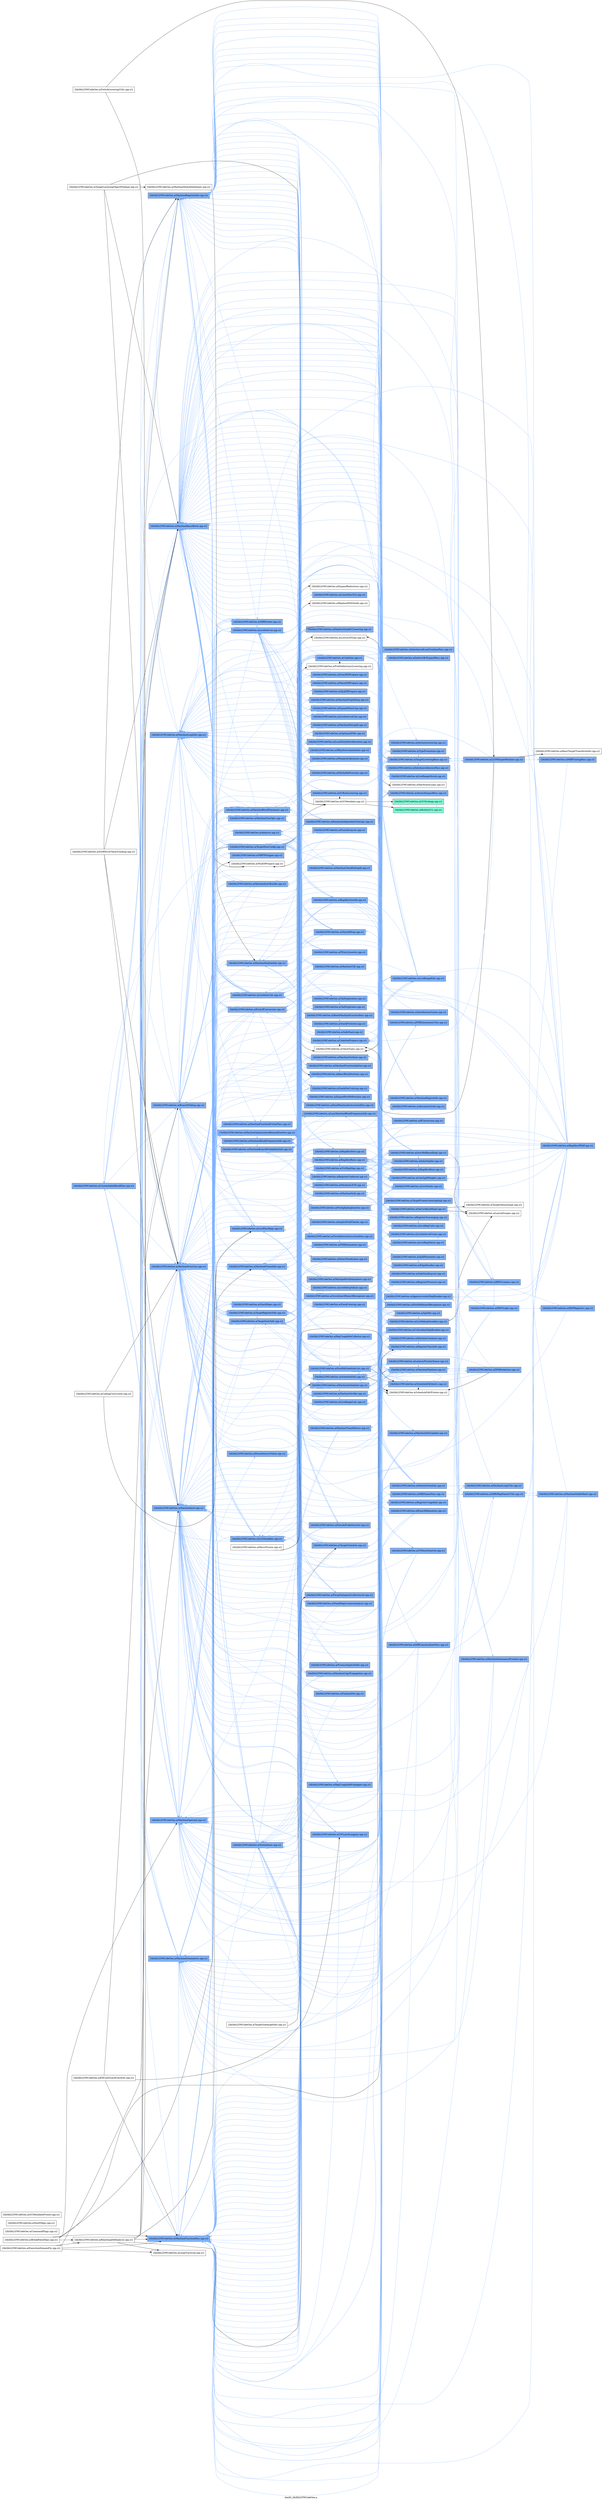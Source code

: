 digraph "bin/llc_lib/libLLVMCodeGen.a" {
	label="bin/llc_lib/libLLVMCodeGen.a";
	rankdir=LR;
	{ rank=same; Node0x56287441d908;  }
	{ rank=same; Node0x56287442bb98; Node0x562874435008; Node0x5628744330c8; Node0x562874435eb8; Node0x562874436d18; Node0x56287441a208; Node0x562874422a48; Node0x5628744217d8; Node0x562874430f08;  }
	{ rank=same; Node0x562874429028; Node0x562874429e88; Node0x562874434c98; Node0x562874436598; Node0x562874428808; Node0x562874425bf8; Node0x562874431368; Node0x562874433618; Node0x56287441b3d8; Node0x56287442ac48; Node0x56287442b3c8; Node0x562874427d68; Node0x562874419a88; Node0x56287441b478; Node0x56287441a898; Node0x562874436778; Node0x562874436688; Node0x5628744230d8; Node0x562874429a78; Node0x562874423218; Node0x562874419218; Node0x562874421aa8; Node0x56287441cd78; Node0x562874427c78;  }
	{ rank=same; Node0x562874435c88; Node0x562874435dc8; Node0x56287441a6b8; Node0x56287442d128; Node0x562874431bd8; Node0x562874440c28; Node0x56287443f0a8; Node0x56287443fd28; Node0x56287443f648; Node0x562874419448; Node0x562874425388; Node0x56287442b788; Node0x56287442ca98; Node0x562874419268; Node0x56287441a3e8; Node0x56287441ab68; Node0x56287442fab8; Node0x562874430918; Node0x5628744314f8; Node0x562874431ae8; Node0x562874428ee8; Node0x562874428268; Node0x5628744289e8; Node0x56287442a518; Node0x562874431458; Node0x5628744341a8; Node0x5628744394c8; Node0x562874432c68; Node0x5628744329e8; Node0x562874434838; Node0x562874434108; Node0x562874421dc8; Node0x5628744309b8; Node0x562874429b68; Node0x56287442a1f8; Node0x5628744281c8; Node0x56287442a5b8; Node0x562874426f08; Node0x562874423d58; Node0x562874435698; Node0x562874434e78; Node0x562874436188; Node0x562874423538; Node0x562874423da8; Node0x562874424618; Node0x56287442bcd8; Node0x562874427228; Node0x562874422958; Node0x562874423088; Node0x562874421198; Node0x56287441fde8; Node0x562874430058; Node0x562874430f58; Node0x562874431728; Node0x562874432da8; Node0x562874419cb8; Node0x56287441aed8; Node0x56287441cc88; Node0x56287441c698; Node0x56287442f018; Node0x56287442f798; Node0x56287442ffb8; Node0x562874424c08; Node0x5628744253d8; Node0x5628744238f8; Node0x562874424118; Node0x56287442a608; Node0x56287442a018; Node0x562874428ad8; Node0x562874431db8; Node0x562874430418; Node0x562874426b48; Node0x562874436bd8;  }
	{ rank=same; Node0x562874430468; Node0x562874436908; Node0x562874424898; Node0x562874419628; Node0x562874434ab8; Node0x5628744299d8; Node0x56287441a0c8; Node0x5628744283a8; Node0x5628744259c8; Node0x56287442bdc8; Node0x5628744332a8; Node0x562874432b28; Node0x562874433a28; Node0x562874433a78; Node0x562874435cd8; Node0x56287442b058; Node0x5628744288f8; Node0x5628744270e8; Node0x5628744331b8; Node0x5628744317c8; Node0x56287441f168; Node0x562874430af8; Node0x5628744324e8; Node0x562874427138; Node0x562874432b78; Node0x56287441b888; Node0x5628744209c8; Node0x5628744205b8; Node0x5628744198a8; Node0x562874428218; Node0x562874436f98; Node0x562874424fc8; Node0x562874425658; Node0x56287441f618; Node0x562874429118; Node0x562874429398; Node0x5628744274a8; Node0x562874428038; Node0x562874425b58; Node0x562874426648; Node0x562874438078; Node0x562874422408; Node0x56287441b248; Node0x56287441bb08; Node0x562874431b88; Node0x562874430be8; Node0x5628744348d8; Node0x562874427188; Node0x5628744275e8; Node0x562874428fd8;  }
	{ rank=same; Node0x56287442fce8; Node0x5628744265f8; Node0x562874436f48; Node0x562874432448; Node0x56287442e988; Node0x562874439158; Node0x56287442a3d8; Node0x5628744282b8; Node0x562874433348;  }
	{ rank=same; Node0x56287441d908;  }
	{ rank=same; Node0x56287442bb98; Node0x562874435008; Node0x5628744330c8; Node0x562874435eb8; Node0x562874436d18; Node0x56287441a208; Node0x562874422a48; Node0x5628744217d8; Node0x562874430f08;  }
	{ rank=same; Node0x562874429028; Node0x562874429e88; Node0x562874434c98; Node0x562874436598; Node0x562874428808; Node0x562874425bf8; Node0x562874431368; Node0x562874433618; Node0x56287441b3d8; Node0x56287442ac48; Node0x56287442b3c8; Node0x562874427d68; Node0x562874419a88; Node0x56287441b478; Node0x56287441a898; Node0x562874436778; Node0x562874436688; Node0x5628744230d8; Node0x562874429a78; Node0x562874423218; Node0x562874419218; Node0x562874421aa8; Node0x56287441cd78; Node0x562874427c78;  }
	{ rank=same; Node0x562874435c88; Node0x562874435dc8; Node0x56287441a6b8; Node0x56287442d128; Node0x562874431bd8; Node0x562874440c28; Node0x56287443f0a8; Node0x56287443fd28; Node0x56287443f648; Node0x562874419448; Node0x562874425388; Node0x56287442b788; Node0x56287442ca98; Node0x562874419268; Node0x56287441a3e8; Node0x56287441ab68; Node0x56287442fab8; Node0x562874430918; Node0x5628744314f8; Node0x562874431ae8; Node0x562874428ee8; Node0x562874428268; Node0x5628744289e8; Node0x56287442a518; Node0x562874431458; Node0x5628744341a8; Node0x5628744394c8; Node0x562874432c68; Node0x5628744329e8; Node0x562874434838; Node0x562874434108; Node0x562874421dc8; Node0x5628744309b8; Node0x562874429b68; Node0x56287442a1f8; Node0x5628744281c8; Node0x56287442a5b8; Node0x562874426f08; Node0x562874423d58; Node0x562874435698; Node0x562874434e78; Node0x562874436188; Node0x562874423538; Node0x562874423da8; Node0x562874424618; Node0x56287442bcd8; Node0x562874427228; Node0x562874422958; Node0x562874423088; Node0x562874421198; Node0x56287441fde8; Node0x562874430058; Node0x562874430f58; Node0x562874431728; Node0x562874432da8; Node0x562874419cb8; Node0x56287441aed8; Node0x56287441cc88; Node0x56287441c698; Node0x56287442f018; Node0x56287442f798; Node0x56287442ffb8; Node0x562874424c08; Node0x5628744253d8; Node0x5628744238f8; Node0x562874424118; Node0x56287442a608; Node0x56287442a018; Node0x562874428ad8; Node0x562874431db8; Node0x562874430418; Node0x562874426b48; Node0x562874436bd8;  }
	{ rank=same; Node0x562874430468; Node0x562874436908; Node0x562874424898; Node0x562874419628; Node0x562874434ab8; Node0x5628744299d8; Node0x56287441a0c8; Node0x5628744283a8; Node0x5628744259c8; Node0x56287442bdc8; Node0x5628744332a8; Node0x562874432b28; Node0x562874433a28; Node0x562874433a78; Node0x562874435cd8; Node0x56287442b058; Node0x5628744288f8; Node0x5628744270e8; Node0x5628744331b8; Node0x5628744317c8; Node0x56287441f168; Node0x562874430af8; Node0x5628744324e8; Node0x562874427138; Node0x562874432b78; Node0x56287441b888; Node0x5628744209c8; Node0x5628744205b8; Node0x5628744198a8; Node0x562874428218; Node0x562874436f98; Node0x562874424fc8; Node0x562874425658; Node0x56287441f618; Node0x562874429118; Node0x562874429398; Node0x5628744274a8; Node0x562874428038; Node0x562874425b58; Node0x562874426648; Node0x562874438078; Node0x562874422408; Node0x56287441b248; Node0x56287441bb08; Node0x562874431b88; Node0x562874430be8; Node0x5628744348d8; Node0x562874427188; Node0x5628744275e8; Node0x562874428fd8;  }
	{ rank=same; Node0x56287442fce8; Node0x5628744265f8; Node0x562874436f48; Node0x562874432448; Node0x56287442e988; Node0x562874439158; Node0x56287442a3d8; Node0x5628744282b8; Node0x562874433348;  }

	Node0x56287441d908 [shape=record,shape=box,group=2,style=filled,fillcolor="0.600000 0.5 1",label="{lib/libLLVMCodeGen.a(UnreachableBlockElim.cpp.o)}"];
	Node0x56287441d908 -> Node0x56287442bb98[color="0.600000 0.5 1"];
	Node0x56287441d908 -> Node0x562874435008[color="0.600000 0.5 1"];
	Node0x56287441d908 -> Node0x5628744330c8[color="0.600000 0.5 1"];
	Node0x56287441d908 -> Node0x562874435eb8[color="0.600000 0.5 1"];
	Node0x56287441d908 -> Node0x562874436d18[color="0.600000 0.5 1"];
	Node0x56287441d908 -> Node0x56287441a208[color="0.600000 0.5 1"];
	Node0x56287441d908 -> Node0x562874422a48[color="0.600000 0.5 1"];
	Node0x56287441d908 -> Node0x5628744217d8[color="0.600000 0.5 1"];
	Node0x56287441d908 -> Node0x562874430f08[color="0.600000 0.5 1"];
	Node0x562874427138 [shape=record,shape=box,group=1,style=filled,fillcolor="0.450000 0.5 1",label="{lib/libLLVMCodeGen.a(BuiltinGCs.cpp.o)}"];
	Node0x562874427138 -> Node0x562874432b78[color="0.450000 0.5 1"];
	Node0x562874425388 [shape=record,shape=box,group=2,style=filled,fillcolor="0.600000 0.5 1",label="{lib/libLLVMCodeGen.a(CodeGen.cpp.o)}"];
	Node0x562874425388 -> Node0x56287441a0c8[color="0.600000 0.5 1"];
	Node0x562874425388 -> Node0x562874419448[color="0.600000 0.5 1"];
	Node0x562874425388 -> Node0x56287441d908[color="0.600000 0.5 1"];
	Node0x562874425388 -> Node0x5628744283a8[color="0.600000 0.5 1"];
	Node0x562874425388 -> Node0x562874426b48[color="0.600000 0.5 1"];
	Node0x562874425388 -> Node0x5628744259c8[color="0.600000 0.5 1"];
	Node0x562874425388 -> Node0x56287442b788[color="0.600000 0.5 1"];
	Node0x562874425388 -> Node0x56287442bb98[color="0.600000 0.5 1"];
	Node0x562874425388 -> Node0x56287442bdc8[color="0.600000 0.5 1"];
	Node0x562874425388 -> Node0x56287442ca98[color="0.600000 0.5 1"];
	Node0x562874425388 -> Node0x562874419268[color="0.600000 0.5 1"];
	Node0x562874425388 -> Node0x56287441a3e8[color="0.600000 0.5 1"];
	Node0x562874425388 -> Node0x56287441ab68[color="0.600000 0.5 1"];
	Node0x562874425388 -> Node0x56287441a898[color="0.600000 0.5 1"];
	Node0x562874425388 -> Node0x56287442fab8[color="0.600000 0.5 1"];
	Node0x562874425388 -> Node0x562874430918[color="0.600000 0.5 1"];
	Node0x562874425388 -> Node0x562874431ae8[color="0.600000 0.5 1"];
	Node0x562874425388 -> Node0x562874428ee8[color="0.600000 0.5 1"];
	Node0x562874425388 -> Node0x562874428268[color="0.600000 0.5 1"];
	Node0x562874425388 -> Node0x5628744289e8[color="0.600000 0.5 1"];
	Node0x562874425388 -> Node0x56287442a518;
	Node0x562874425388 -> Node0x562874431458[color="0.600000 0.5 1"];
	Node0x562874425388 -> Node0x5628744332a8;
	Node0x562874425388 -> Node0x562874432b28[color="0.600000 0.5 1"];
	Node0x562874425388 -> Node0x5628744341a8[color="0.600000 0.5 1"];
	Node0x562874425388 -> Node0x562874433a28[color="0.600000 0.5 1"];
	Node0x562874425388 -> Node0x562874433a78[color="0.600000 0.5 1"];
	Node0x562874425388 -> Node0x562874435cd8[color="0.600000 0.5 1"];
	Node0x562874425388 -> Node0x56287442b058[color="0.600000 0.5 1"];
	Node0x562874425388 -> Node0x56287442ac48[color="0.600000 0.5 1"];
	Node0x562874425388 -> Node0x5628744288f8[color="0.600000 0.5 1"];
	Node0x562874425388 -> Node0x5628744270e8[color="0.600000 0.5 1"];
	Node0x562874425388 -> Node0x562874427d68[color="0.600000 0.5 1"];
	Node0x562874425388 -> Node0x5628744394c8[color="0.600000 0.5 1"];
	Node0x562874425388 -> Node0x562874434c98[color="0.600000 0.5 1"];
	Node0x562874425388 -> Node0x562874436778[color="0.600000 0.5 1"];
	Node0x562874425388 -> Node0x5628744331b8[color="0.600000 0.5 1"];
	Node0x562874425388 -> Node0x562874432c68[color="0.600000 0.5 1"];
	Node0x562874425388 -> Node0x5628744329e8[color="0.600000 0.5 1"];
	Node0x562874425388 -> Node0x562874434838[color="0.600000 0.5 1"];
	Node0x562874425388 -> Node0x562874434108[color="0.600000 0.5 1"];
	Node0x562874425388 -> Node0x5628744330c8[color="0.600000 0.5 1"];
	Node0x562874425388 -> Node0x562874419218[color="0.600000 0.5 1"];
	Node0x562874425388 -> Node0x562874419a88[color="0.600000 0.5 1"];
	Node0x562874425388 -> Node0x562874421dc8[color="0.600000 0.5 1"];
	Node0x562874425388 -> Node0x562874422a48[color="0.600000 0.5 1"];
	Node0x562874425388 -> Node0x5628744230d8[color="0.600000 0.5 1"];
	Node0x562874425388 -> Node0x562874421aa8[color="0.600000 0.5 1"];
	Node0x562874425388 -> Node0x5628744309b8[color="0.600000 0.5 1"];
	Node0x562874425388 -> Node0x562874430468[color="0.600000 0.5 1"];
	Node0x562874425388 -> Node0x562874431db8[color="0.600000 0.5 1"];
	Node0x562874425388 -> Node0x5628744317c8[color="0.600000 0.5 1"];
	Node0x562874425388 -> Node0x562874429b68[color="0.600000 0.5 1"];
	Node0x562874425388 -> Node0x56287442a1f8[color="0.600000 0.5 1"];
	Node0x562874425388 -> Node0x5628744281c8[color="0.600000 0.5 1"];
	Node0x562874425388 -> Node0x56287442a5b8[color="0.600000 0.5 1"];
	Node0x562874425388 -> Node0x5628744299d8[color="0.600000 0.5 1"];
	Node0x562874425388 -> Node0x562874426f08[color="0.600000 0.5 1"];
	Node0x562874425388 -> Node0x562874423d58[color="0.600000 0.5 1"];
	Node0x562874425388 -> Node0x562874435698[color="0.600000 0.5 1"];
	Node0x562874425388 -> Node0x562874434e78[color="0.600000 0.5 1"];
	Node0x562874425388 -> Node0x562874436908[color="0.600000 0.5 1"];
	Node0x562874425388 -> Node0x562874436188[color="0.600000 0.5 1"];
	Node0x562874425388 -> Node0x562874423538;
	Node0x562874425388 -> Node0x562874423da8[color="0.600000 0.5 1"];
	Node0x562874425388 -> Node0x562874424618[color="0.600000 0.5 1"];
	Node0x562874425388 -> Node0x562874427228[color="0.600000 0.5 1"];
	Node0x562874425388 -> Node0x562874422958[color="0.600000 0.5 1"];
	Node0x562874425388 -> Node0x562874423088[color="0.600000 0.5 1"];
	Node0x562874425388 -> Node0x562874421198[color="0.600000 0.5 1"];
	Node0x562874425388 -> Node0x56287441fde8[color="0.600000 0.5 1"];
	Node0x562874425388 -> Node0x56287441f168[color="0.600000 0.5 1"];
	Node0x562874425388 -> Node0x562874430af8[color="0.600000 0.5 1"];
	Node0x562874425388 -> Node0x562874430058[color="0.600000 0.5 1"];
	Node0x562874425388 -> Node0x562874430f58[color="0.600000 0.5 1"];
	Node0x562874425388 -> Node0x562874432da8[color="0.600000 0.5 1"];
	Node0x562874425388 -> Node0x562874419cb8[color="0.600000 0.5 1"];
	Node0x562874425388 -> Node0x56287441aed8[color="0.600000 0.5 1"];
	Node0x562874425388 -> Node0x56287441b478[color="0.600000 0.5 1"];
	Node0x562874425388 -> Node0x56287441cc88[color="0.600000 0.5 1"];
	Node0x562874425388 -> Node0x56287441c698[color="0.600000 0.5 1"];
	Node0x562874425388 -> Node0x56287442f018[color="0.600000 0.5 1"];
	Node0x562874425388 -> Node0x56287442f798[color="0.600000 0.5 1"];
	Node0x562874425388 -> Node0x56287442ffb8[color="0.600000 0.5 1"];
	Node0x562874425388 -> Node0x562874433618[color="0.600000 0.5 1"];
	Node0x562874425388 -> Node0x562874424c08[color="0.600000 0.5 1"];
	Node0x562874425388 -> Node0x5628744253d8[color="0.600000 0.5 1"];
	Node0x562874425388 -> Node0x562874423218;
	Node0x562874425388 -> Node0x5628744238f8[color="0.600000 0.5 1"];
	Node0x562874425388 -> Node0x562874424118[color="0.600000 0.5 1"];
	Node0x56287442cd68 [shape=record,shape=box,group=0,label="{lib/libLLVMCodeGen.a(CommandFlags.cpp.o)}"];
	Node0x5628744314f8 [shape=record,shape=box,group=0,label="{lib/libLLVMCodeGen.a(ExpandReductions.cpp.o)}"];
	Node0x562874431458 [shape=record,shape=box,group=2,style=filled,fillcolor="0.600000 0.5 1",label="{lib/libLLVMCodeGen.a(GCRootLowering.cpp.o)}"];
	Node0x562874431458 -> Node0x56287442a518;
	Node0x562874431458 -> Node0x562874435008[color="0.600000 0.5 1"];
	Node0x562874431458 -> Node0x562874435eb8[color="0.600000 0.5 1"];
	Node0x562874431458 -> Node0x562874436d18[color="0.600000 0.5 1"];
	Node0x562874431458 -> Node0x56287441a208[color="0.600000 0.5 1"];
	Node0x5628744332a8 [shape=record,shape=box,group=0,label="{lib/libLLVMCodeGen.a(HardwareLoops.cpp.o)}"];
	Node0x5628744230d8 [shape=record,shape=box,group=2,style=filled,fillcolor="0.600000 0.5 1",label="{lib/libLLVMCodeGen.a(MachineModuleInfo.cpp.o)}"];
	Node0x5628744230d8 -> Node0x562874426b48[color="0.600000 0.5 1"];
	Node0x5628744230d8 -> Node0x562874435eb8[color="0.600000 0.5 1"];
	Node0x562874427e58 [shape=record,shape=box,group=2,style=filled,fillcolor="0.600000 0.5 1",label="{lib/libLLVMCodeGen.a(MIRPrintingPass.cpp.o)}"];
	Node0x562874427e58 -> Node0x562874436d18[color="0.600000 0.5 1"];
	Node0x562874427e58 -> Node0x562874427c78[color="0.600000 0.5 1"];
	Node0x562874427228 [shape=record,shape=box,group=2,style=filled,fillcolor="0.600000 0.5 1",label="{lib/libLLVMCodeGen.a(RegAllocBasic.cpp.o)}"];
	Node0x562874427228 -> Node0x56287442b058[color="0.600000 0.5 1"];
	Node0x562874427228 -> Node0x56287442ac48[color="0.600000 0.5 1"];
	Node0x562874427228 -> Node0x562874429118[color="0.600000 0.5 1"];
	Node0x562874427228 -> Node0x562874429398[color="0.600000 0.5 1"];
	Node0x562874427228 -> Node0x5628744270e8[color="0.600000 0.5 1"];
	Node0x562874427228 -> Node0x562874434c98[color="0.600000 0.5 1"];
	Node0x562874427228 -> Node0x5628744330c8[color="0.600000 0.5 1"];
	Node0x562874427228 -> Node0x562874436d18[color="0.600000 0.5 1"];
	Node0x562874427228 -> Node0x562874422a48[color="0.600000 0.5 1"];
	Node0x562874427228 -> Node0x562874429b68[color="0.600000 0.5 1"];
	Node0x562874427228 -> Node0x5628744274a8[color="0.600000 0.5 1"];
	Node0x562874427228 -> Node0x562874428038[color="0.600000 0.5 1"];
	Node0x562874427228 -> Node0x562874425b58[color="0.600000 0.5 1"];
	Node0x562874427228 -> Node0x562874426648[color="0.600000 0.5 1"];
	Node0x562874427228 -> Node0x562874438078[color="0.600000 0.5 1"];
	Node0x562874427228 -> Node0x5628744209c8[color="0.600000 0.5 1"];
	Node0x562874427228 -> Node0x562874421198[color="0.600000 0.5 1"];
	Node0x562874427228 -> Node0x56287441b478[color="0.600000 0.5 1"];
	Node0x562874427228 -> Node0x562874424c08[color="0.600000 0.5 1"];
	Node0x562874422958 [shape=record,shape=box,group=2,style=filled,fillcolor="0.600000 0.5 1",label="{lib/libLLVMCodeGen.a(RegAllocFast.cpp.o)}"];
	Node0x562874422958 -> Node0x56287442bb98[color="0.600000 0.5 1"];
	Node0x562874422958 -> Node0x562874435008[color="0.600000 0.5 1"];
	Node0x562874422958 -> Node0x562874436688[color="0.600000 0.5 1"];
	Node0x562874422958 -> Node0x562874435eb8[color="0.600000 0.5 1"];
	Node0x562874422958 -> Node0x562874436d18[color="0.600000 0.5 1"];
	Node0x562874422958 -> Node0x56287441a208[color="0.600000 0.5 1"];
	Node0x562874422958 -> Node0x5628744217d8[color="0.600000 0.5 1"];
	Node0x562874422958 -> Node0x562874430f08[color="0.600000 0.5 1"];
	Node0x562874422958 -> Node0x562874429b68[color="0.600000 0.5 1"];
	Node0x562874422958 -> Node0x562874427228[color="0.600000 0.5 1"];
	Node0x562874422958 -> Node0x5628744209c8[color="0.600000 0.5 1"];
	Node0x562874423088 [shape=record,shape=box,group=2,style=filled,fillcolor="0.600000 0.5 1",label="{lib/libLLVMCodeGen.a(RegAllocGreedy.cpp.o)}"];
	Node0x562874423088 -> Node0x56287441a898[color="0.600000 0.5 1"];
	Node0x562874423088 -> Node0x56287441b888[color="0.600000 0.5 1"];
	Node0x562874423088 -> Node0x56287442b058[color="0.600000 0.5 1"];
	Node0x562874423088 -> Node0x56287442ac48[color="0.600000 0.5 1"];
	Node0x562874423088 -> Node0x56287442b3c8[color="0.600000 0.5 1"];
	Node0x562874423088 -> Node0x562874429118[color="0.600000 0.5 1"];
	Node0x562874423088 -> Node0x562874429398[color="0.600000 0.5 1"];
	Node0x562874423088 -> Node0x5628744270e8[color="0.600000 0.5 1"];
	Node0x562874423088 -> Node0x562874435008[color="0.600000 0.5 1"];
	Node0x562874423088 -> Node0x562874434c98[color="0.600000 0.5 1"];
	Node0x562874423088 -> Node0x5628744330c8[color="0.600000 0.5 1"];
	Node0x562874423088 -> Node0x562874436d18[color="0.600000 0.5 1"];
	Node0x562874423088 -> Node0x56287441a208[color="0.600000 0.5 1"];
	Node0x562874423088 -> Node0x562874422a48[color="0.600000 0.5 1"];
	Node0x562874423088 -> Node0x562874421aa8[color="0.600000 0.5 1"];
	Node0x562874423088 -> Node0x562874429b68[color="0.600000 0.5 1"];
	Node0x562874423088 -> Node0x56287442a5b8[color="0.600000 0.5 1"];
	Node0x562874423088 -> Node0x562874427228[color="0.600000 0.5 1"];
	Node0x562874423088 -> Node0x5628744274a8[color="0.600000 0.5 1"];
	Node0x562874423088 -> Node0x562874428038[color="0.600000 0.5 1"];
	Node0x562874423088 -> Node0x562874425b58[color="0.600000 0.5 1"];
	Node0x562874423088 -> Node0x562874426648[color="0.600000 0.5 1"];
	Node0x562874423088 -> Node0x562874438078[color="0.600000 0.5 1"];
	Node0x562874423088 -> Node0x562874422408[color="0.600000 0.5 1"];
	Node0x562874423088 -> Node0x5628744209c8[color="0.600000 0.5 1"];
	Node0x562874423088 -> Node0x562874421198[color="0.600000 0.5 1"];
	Node0x562874423088 -> Node0x56287441b478[color="0.600000 0.5 1"];
	Node0x562874423088 -> Node0x56287441b248[color="0.600000 0.5 1"];
	Node0x562874423088 -> Node0x56287441bb08[color="0.600000 0.5 1"];
	Node0x562874423088 -> Node0x562874424c08[color="0.600000 0.5 1"];
	Node0x562874421648 [shape=record,shape=box,group=2,style=filled,fillcolor="0.600000 0.5 1",label="{lib/libLLVMCodeGen.a(RegAllocPBQP.cpp.o)}"];
	Node0x562874421648 -> Node0x56287441b3d8[color="0.600000 0.5 1"];
	Node0x562874421648 -> Node0x56287442bb98[color="0.600000 0.5 1"];
	Node0x562874421648 -> Node0x56287442b058[color="0.600000 0.5 1"];
	Node0x562874421648 -> Node0x56287442ac48[color="0.600000 0.5 1"];
	Node0x562874421648 -> Node0x56287442b3c8[color="0.600000 0.5 1"];
	Node0x562874421648 -> Node0x5628744270e8[color="0.600000 0.5 1"];
	Node0x562874421648 -> Node0x562874427d68[color="0.600000 0.5 1"];
	Node0x562874421648 -> Node0x562874434c98[color="0.600000 0.5 1"];
	Node0x562874421648 -> Node0x5628744330c8[color="0.600000 0.5 1"];
	Node0x562874421648 -> Node0x562874436d18[color="0.600000 0.5 1"];
	Node0x562874421648 -> Node0x56287441a208[color="0.600000 0.5 1"];
	Node0x562874421648 -> Node0x562874422a48[color="0.600000 0.5 1"];
	Node0x562874421648 -> Node0x562874430f08[color="0.600000 0.5 1"];
	Node0x562874421648 -> Node0x562874424fc8[color="0.600000 0.5 1"];
	Node0x562874421648 -> Node0x562874427228[color="0.600000 0.5 1"];
	Node0x562874421648 -> Node0x5628744274a8[color="0.600000 0.5 1"];
	Node0x562874421648 -> Node0x562874428038[color="0.600000 0.5 1"];
	Node0x562874421648 -> Node0x562874425b58[color="0.600000 0.5 1"];
	Node0x562874421648 -> Node0x562874426648[color="0.600000 0.5 1"];
	Node0x562874421648 -> Node0x562874421198[color="0.600000 0.5 1"];
	Node0x562874421648 -> Node0x56287441b478[color="0.600000 0.5 1"];
	Node0x562874421648 -> Node0x562874424c08[color="0.600000 0.5 1"];
	Node0x56287441f618 [shape=record,shape=box,group=2,style=filled,fillcolor="0.600000 0.5 1",label="{lib/libLLVMCodeGen.a(RegisterScavenging.cpp.o)}"];
	Node0x56287441f618 -> Node0x56287441b3d8[color="0.600000 0.5 1"];
	Node0x56287441f618 -> Node0x562874435008[color="0.600000 0.5 1"];
	Node0x56287441f618 -> Node0x562874436d18[color="0.600000 0.5 1"];
	Node0x56287441f618 -> Node0x56287441a208[color="0.600000 0.5 1"];
	Node0x56287441f618 -> Node0x562874430f08[color="0.600000 0.5 1"];
	Node0x56287441f618 -> Node0x562874428218[color="0.600000 0.5 1"];
	Node0x56287441f618 -> Node0x562874424618[color="0.600000 0.5 1"];
	Node0x562874431728 [shape=record,shape=box,group=0,label="{lib/libLLVMCodeGen.a(ReplaceWithVeclib.cpp.o)}"];
	Node0x562874433618 [shape=record,shape=box,group=2,style=filled,fillcolor="0.600000 0.5 1",label="{lib/libLLVMCodeGen.a(TargetPassConfig.cpp.o)}"];
	Node0x562874433618 -> Node0x562874440c28[color="0.600000 0.5 1"];
	Node0x562874433618 -> Node0x56287443f0a8[color="0.600000 0.5 1"];
	Node0x562874433618 -> Node0x56287443fd28[color="0.600000 0.5 1"];
	Node0x562874433618 -> Node0x56287443f648[color="0.600000 0.5 1"];
	Node0x562874433618 -> Node0x562874419448[color="0.600000 0.5 1"];
	Node0x562874433618 -> Node0x56287441d908[color="0.600000 0.5 1"];
	Node0x562874433618 -> Node0x562874425388[color="0.600000 0.5 1"];
	Node0x562874433618 -> Node0x56287442b788[color="0.600000 0.5 1"];
	Node0x562874433618 -> Node0x56287442bb98[color="0.600000 0.5 1"];
	Node0x562874433618 -> Node0x56287442ca98[color="0.600000 0.5 1"];
	Node0x562874433618 -> Node0x562874419268[color="0.600000 0.5 1"];
	Node0x562874433618 -> Node0x56287441a3e8[color="0.600000 0.5 1"];
	Node0x562874433618 -> Node0x56287441ab68[color="0.600000 0.5 1"];
	Node0x562874433618 -> Node0x56287441a898[color="0.600000 0.5 1"];
	Node0x562874433618 -> Node0x56287442fab8[color="0.600000 0.5 1"];
	Node0x562874433618 -> Node0x562874430918[color="0.600000 0.5 1"];
	Node0x562874433618 -> Node0x5628744314f8;
	Node0x562874433618 -> Node0x562874431ae8[color="0.600000 0.5 1"];
	Node0x562874433618 -> Node0x562874428ee8[color="0.600000 0.5 1"];
	Node0x562874433618 -> Node0x562874428268[color="0.600000 0.5 1"];
	Node0x562874433618 -> Node0x5628744289e8[color="0.600000 0.5 1"];
	Node0x562874433618 -> Node0x56287442a518;
	Node0x562874433618 -> Node0x562874431458[color="0.600000 0.5 1"];
	Node0x562874433618 -> Node0x5628744341a8[color="0.600000 0.5 1"];
	Node0x562874433618 -> Node0x56287442ac48[color="0.600000 0.5 1"];
	Node0x562874433618 -> Node0x562874427d68[color="0.600000 0.5 1"];
	Node0x562874433618 -> Node0x5628744394c8[color="0.600000 0.5 1"];
	Node0x562874433618 -> Node0x562874436778[color="0.600000 0.5 1"];
	Node0x562874433618 -> Node0x562874432c68[color="0.600000 0.5 1"];
	Node0x562874433618 -> Node0x5628744329e8[color="0.600000 0.5 1"];
	Node0x562874433618 -> Node0x562874434838[color="0.600000 0.5 1"];
	Node0x562874433618 -> Node0x562874434108[color="0.600000 0.5 1"];
	Node0x562874433618 -> Node0x562874419218[color="0.600000 0.5 1"];
	Node0x562874433618 -> Node0x562874421dc8[color="0.600000 0.5 1"];
	Node0x562874433618 -> Node0x562874422a48[color="0.600000 0.5 1"];
	Node0x562874433618 -> Node0x5628744309b8[color="0.600000 0.5 1"];
	Node0x562874433618 -> Node0x562874429b68[color="0.600000 0.5 1"];
	Node0x562874433618 -> Node0x56287442a1f8[color="0.600000 0.5 1"];
	Node0x562874433618 -> Node0x5628744281c8[color="0.600000 0.5 1"];
	Node0x562874433618 -> Node0x56287442a5b8[color="0.600000 0.5 1"];
	Node0x562874433618 -> Node0x562874426f08[color="0.600000 0.5 1"];
	Node0x562874433618 -> Node0x562874423d58[color="0.600000 0.5 1"];
	Node0x562874433618 -> Node0x562874435698[color="0.600000 0.5 1"];
	Node0x562874433618 -> Node0x562874434e78[color="0.600000 0.5 1"];
	Node0x562874433618 -> Node0x562874436188[color="0.600000 0.5 1"];
	Node0x562874433618 -> Node0x562874423538;
	Node0x562874433618 -> Node0x562874423da8[color="0.600000 0.5 1"];
	Node0x562874433618 -> Node0x562874424618[color="0.600000 0.5 1"];
	Node0x562874433618 -> Node0x56287442bcd8[color="0.600000 0.5 1"];
	Node0x562874433618 -> Node0x562874427228[color="0.600000 0.5 1"];
	Node0x562874433618 -> Node0x562874422958[color="0.600000 0.5 1"];
	Node0x562874433618 -> Node0x562874423088[color="0.600000 0.5 1"];
	Node0x562874433618 -> Node0x562874421198[color="0.600000 0.5 1"];
	Node0x562874433618 -> Node0x56287441fde8[color="0.600000 0.5 1"];
	Node0x562874433618 -> Node0x562874430058[color="0.600000 0.5 1"];
	Node0x562874433618 -> Node0x562874430f58[color="0.600000 0.5 1"];
	Node0x562874433618 -> Node0x562874431728;
	Node0x562874433618 -> Node0x562874432da8[color="0.600000 0.5 1"];
	Node0x562874433618 -> Node0x562874419cb8[color="0.600000 0.5 1"];
	Node0x562874433618 -> Node0x56287441aed8[color="0.600000 0.5 1"];
	Node0x562874433618 -> Node0x56287441cc88[color="0.600000 0.5 1"];
	Node0x562874433618 -> Node0x56287441c698[color="0.600000 0.5 1"];
	Node0x562874433618 -> Node0x56287442f018[color="0.600000 0.5 1"];
	Node0x562874433618 -> Node0x56287442f798[color="0.600000 0.5 1"];
	Node0x562874433618 -> Node0x56287442ffb8[color="0.600000 0.5 1"];
	Node0x562874433618 -> Node0x562874424c08[color="0.600000 0.5 1"];
	Node0x562874433618 -> Node0x5628744253d8[color="0.600000 0.5 1"];
	Node0x562874433618 -> Node0x562874423218;
	Node0x562874433618 -> Node0x5628744238f8[color="0.600000 0.5 1"];
	Node0x562874433618 -> Node0x562874424118[color="0.600000 0.5 1"];
	Node0x562874430eb8 [shape=record,shape=box,group=0,label="{lib/libLLVMCodeGen.a(FaultMaps.cpp.o)}"];
	Node0x562874435eb8 [shape=record,shape=box,group=2,style=filled,fillcolor="0.600000 0.5 1",label="{lib/libLLVMCodeGen.a(MachineFunction.cpp.o)}"];
	Node0x562874435eb8 -> Node0x56287441b3d8[color="0.600000 0.5 1"];
	Node0x562874435eb8 -> Node0x562874435008[color="0.600000 0.5 1"];
	Node0x562874435eb8 -> Node0x562874436688[color="0.600000 0.5 1"];
	Node0x562874435eb8 -> Node0x56287441a208[color="0.600000 0.5 1"];
	Node0x562874435eb8 -> Node0x5628744230d8[color="0.600000 0.5 1"];
	Node0x562874435eb8 -> Node0x5628744217d8[color="0.600000 0.5 1"];
	Node0x562874435eb8 -> Node0x562874430f08[color="0.600000 0.5 1"];
	Node0x562874435eb8 -> Node0x562874429a78[color="0.600000 0.5 1"];
	Node0x562874435eb8 -> Node0x562874423218;
	Node0x562874436d18 [shape=record,shape=box,group=2,style=filled,fillcolor="0.600000 0.5 1",label="{lib/libLLVMCodeGen.a(MachineFunctionPass.cpp.o)}"];
	Node0x562874436d18 -> Node0x562874419218[color="0.600000 0.5 1"];
	Node0x562874436d18 -> Node0x5628744230d8[color="0.600000 0.5 1"];
	Node0x562874436d18 -> Node0x562874421aa8[color="0.600000 0.5 1"];
	Node0x56287441a208 [shape=record,shape=box,group=2,style=filled,fillcolor="0.600000 0.5 1",label="{lib/libLLVMCodeGen.a(MachineInstr.cpp.o)}"];
	Node0x56287441a208 -> Node0x56287441b3d8[color="0.600000 0.5 1"];
	Node0x56287441a208 -> Node0x562874435008[color="0.600000 0.5 1"];
	Node0x56287441a208 -> Node0x562874435eb8[color="0.600000 0.5 1"];
	Node0x56287441a208 -> Node0x5628744217d8[color="0.600000 0.5 1"];
	Node0x56287441a208 -> Node0x562874430f08[color="0.600000 0.5 1"];
	Node0x56287441a208 -> Node0x56287441cd78[color="0.600000 0.5 1"];
	Node0x562874420ab8 [shape=record,shape=box,group=0,label="{lib/libLLVMCodeGen.a(MachineModuleInfoImpls.cpp.o)}"];
	Node0x562874420ab8 -> Node0x5628744230d8;
	Node0x56287441cd78 [shape=record,shape=box,group=2,style=filled,fillcolor="0.600000 0.5 1",label="{lib/libLLVMCodeGen.a(StackMaps.cpp.o)}"];
	Node0x56287441cd78 -> Node0x56287441b3d8[color="0.600000 0.5 1"];
	Node0x56287441cd78 -> Node0x562874435eb8[color="0.600000 0.5 1"];
	Node0x56287441cd78 -> Node0x56287441a208[color="0.600000 0.5 1"];
	Node0x562874435008 [shape=record,shape=box,group=2,style=filled,fillcolor="0.600000 0.5 1",label="{lib/libLLVMCodeGen.a(MachineBasicBlock.cpp.o)}"];
	Node0x562874435008 -> Node0x56287441b3d8[color="0.600000 0.5 1"];
	Node0x562874435008 -> Node0x56287442ac48[color="0.600000 0.5 1"];
	Node0x562874435008 -> Node0x56287442b3c8[color="0.600000 0.5 1"];
	Node0x562874435008 -> Node0x562874429e88[color="0.600000 0.5 1"];
	Node0x562874435008 -> Node0x562874427d68[color="0.600000 0.5 1"];
	Node0x562874435008 -> Node0x5628744330c8[color="0.600000 0.5 1"];
	Node0x562874435008 -> Node0x562874435eb8[color="0.600000 0.5 1"];
	Node0x562874435008 -> Node0x562874419a88[color="0.600000 0.5 1"];
	Node0x562874435008 -> Node0x56287441a208[color="0.600000 0.5 1"];
	Node0x562874435008 -> Node0x562874422a48[color="0.600000 0.5 1"];
	Node0x562874435008 -> Node0x562874430f08[color="0.600000 0.5 1"];
	Node0x562874435008 -> Node0x56287441b478[color="0.600000 0.5 1"];
	Node0x562874430f08 [shape=record,shape=box,group=2,style=filled,fillcolor="0.600000 0.5 1",label="{lib/libLLVMCodeGen.a(MachineRegisterInfo.cpp.o)}"];
	Node0x562874430f08 -> Node0x56287441b3d8[color="0.600000 0.5 1"];
	Node0x562874430f08 -> Node0x562874435008[color="0.600000 0.5 1"];
	Node0x562874430f08 -> Node0x562874435eb8[color="0.600000 0.5 1"];
	Node0x562874430f08 -> Node0x56287441a208[color="0.600000 0.5 1"];
	Node0x562874430f08 -> Node0x5628744217d8[color="0.600000 0.5 1"];
	Node0x56287441b3d8 [shape=record,shape=box,group=2,style=filled,fillcolor="0.600000 0.5 1",label="{lib/libLLVMCodeGen.a(TargetRegisterInfo.cpp.o)}"];
	Node0x56287441b3d8 -> Node0x56287441a208[color="0.600000 0.5 1"];
	Node0x56287441b3d8 -> Node0x562874430f08[color="0.600000 0.5 1"];
	Node0x56287441b3d8 -> Node0x562874431368[color="0.600000 0.5 1"];
	Node0x562874429118 [shape=record,shape=box,group=2,style=filled,fillcolor="0.600000 0.5 1",label="{lib/libLLVMCodeGen.a(LiveRegMatrix.cpp.o)}"];
	Node0x562874429118 -> Node0x56287442ac48[color="0.600000 0.5 1"];
	Node0x562874429118 -> Node0x56287442b3c8[color="0.600000 0.5 1"];
	Node0x562874429118 -> Node0x562874429398[color="0.600000 0.5 1"];
	Node0x562874429118 -> Node0x562874436d18[color="0.600000 0.5 1"];
	Node0x562874429118 -> Node0x562874424c08[color="0.600000 0.5 1"];
	Node0x5628744217d8 [shape=record,shape=box,group=2,style=filled,fillcolor="0.600000 0.5 1",label="{lib/libLLVMCodeGen.a(MachineOperand.cpp.o)}"];
	Node0x5628744217d8 -> Node0x56287441b3d8[color="0.600000 0.5 1"];
	Node0x5628744217d8 -> Node0x562874435008[color="0.600000 0.5 1"];
	Node0x5628744217d8 -> Node0x562874435eb8[color="0.600000 0.5 1"];
	Node0x5628744217d8 -> Node0x562874430f08[color="0.600000 0.5 1"];
	Node0x5628744217d8 -> Node0x562874427c78[color="0.600000 0.5 1"];
	Node0x5628744217d8 -> Node0x562874429a78[color="0.600000 0.5 1"];
	Node0x562874427458 [shape=record,shape=box,group=0,label="{lib/libLLVMCodeGen.a(CallingConvLower.cpp.o)}"];
	Node0x562874427458 -> Node0x562874436688;
	Node0x562874427458 -> Node0x562874435eb8;
	Node0x562874434ab8 [shape=record,shape=box,group=2,style=filled,fillcolor="0.600000 0.5 1",label="{lib/libLLVMCodeGen.a(IntrinsicLowering.cpp.o)}"];
	Node0x562874434ab8 -> Node0x5628744283a8[color="0.600000 0.5 1"];
	Node0x562874436688 [shape=record,shape=box,group=2,style=filled,fillcolor="0.600000 0.5 1",label="{lib/libLLVMCodeGen.a(MachineFrameInfo.cpp.o)}"];
	Node0x562874436688 -> Node0x562874430f08[color="0.600000 0.5 1"];
	Node0x5628744324e8 [shape=record,shape=box,group=2,style=filled,fillcolor="0.600000 0.5 1",label="{lib/libLLVMCodeGen.a(TargetLoweringBase.cpp.o)}"];
	Node0x5628744324e8 -> Node0x562874429028[color="0.600000 0.5 1"];
	Node0x5628744324e8 -> Node0x5628744283a8[color="0.600000 0.5 1"];
	Node0x5628744324e8 -> Node0x56287442ca98[color="0.600000 0.5 1"];
	Node0x5628744324e8 -> Node0x562874433a78[color="0.600000 0.5 1"];
	Node0x5628744324e8 -> Node0x562874439158[color="0.600000 0.5 1"];
	Node0x5628744324e8 -> Node0x562874435c88;
	Node0x5628744324e8 -> Node0x562874435008[color="0.600000 0.5 1"];
	Node0x5628744324e8 -> Node0x562874436778[color="0.600000 0.5 1"];
	Node0x5628744324e8 -> Node0x562874435eb8[color="0.600000 0.5 1"];
	Node0x5628744324e8 -> Node0x56287441a208[color="0.600000 0.5 1"];
	Node0x5628744324e8 -> Node0x5628744217d8[color="0.600000 0.5 1"];
	Node0x5628744324e8 -> Node0x562874430f08[color="0.600000 0.5 1"];
	Node0x5628744324e8 -> Node0x56287442a3d8[color="0.600000 0.5 1"];
	Node0x5628744324e8 -> Node0x56287442f018[color="0.600000 0.5 1"];
	Node0x5628744324e8 -> Node0x562874435dc8;
	Node0x562874435dc8 [shape=record,shape=box,group=0,label="{lib/libLLVMCodeGen.a(ValueTypes.cpp.o)}"];
	Node0x562874429e88 [shape=record,shape=box,group=2,style=filled,fillcolor="0.600000 0.5 1",label="{lib/libLLVMCodeGen.a(LivePhysRegs.cpp.o)}"];
	Node0x562874429e88 -> Node0x56287441b3d8[color="0.600000 0.5 1"];
	Node0x562874429e88 -> Node0x56287442bb98[color="0.600000 0.5 1"];
	Node0x562874429e88 -> Node0x562874435008[color="0.600000 0.5 1"];
	Node0x562874429e88 -> Node0x56287441a208[color="0.600000 0.5 1"];
	Node0x562874429e88 -> Node0x562874430f08[color="0.600000 0.5 1"];
	Node0x562874427d68 [shape=record,shape=box,group=2,style=filled,fillcolor="0.600000 0.5 1",label="{lib/libLLVMCodeGen.a(LiveVariables.cpp.o)}"];
	Node0x562874427d68 -> Node0x56287441d908[color="0.600000 0.5 1"];
	Node0x562874427d68 -> Node0x562874435008[color="0.600000 0.5 1"];
	Node0x562874427d68 -> Node0x562874436d18[color="0.600000 0.5 1"];
	Node0x562874427d68 -> Node0x56287441a208[color="0.600000 0.5 1"];
	Node0x562874427d68 -> Node0x562874430f08[color="0.600000 0.5 1"];
	Node0x5628744330c8 [shape=record,shape=box,group=2,style=filled,fillcolor="0.600000 0.5 1",label="{lib/libLLVMCodeGen.a(MachineDominators.cpp.o)}"];
	Node0x5628744330c8 -> Node0x56287441a898[color="0.600000 0.5 1"];
	Node0x5628744330c8 -> Node0x562874435008[color="0.600000 0.5 1"];
	Node0x5628744330c8 -> Node0x562874436778[color="0.600000 0.5 1"];
	Node0x5628744330c8 -> Node0x562874436d18[color="0.600000 0.5 1"];
	Node0x562874431368 [shape=record,shape=box,group=2,style=filled,fillcolor="0.600000 0.5 1",label="{lib/libLLVMCodeGen.a(TargetInstrInfo.cpp.o)}"];
	Node0x562874431368 -> Node0x56287441a6b8[color="0.600000 0.5 1"];
	Node0x562874431368 -> Node0x562874435008[color="0.600000 0.5 1"];
	Node0x562874431368 -> Node0x562874435eb8[color="0.600000 0.5 1"];
	Node0x562874431368 -> Node0x56287441a208[color="0.600000 0.5 1"];
	Node0x562874431368 -> Node0x5628744217d8[color="0.600000 0.5 1"];
	Node0x562874431368 -> Node0x562874430f08[color="0.600000 0.5 1"];
	Node0x562874431368 -> Node0x56287442d128[color="0.600000 0.5 1"];
	Node0x562874431368 -> Node0x56287441cd78[color="0.600000 0.5 1"];
	Node0x562874431368 -> Node0x562874431bd8[color="0.600000 0.5 1"];
	Node0x562874430be8 [shape=record,shape=box,group=2,style=filled,fillcolor="0.600000 0.5 1",label="{lib/libLLVMCodeGen.a(TargetFrameLoweringImpl.cpp.o)}"];
	Node0x562874430be8 -> Node0x5628744259c8[color="0.600000 0.5 1"];
	Node0x562874430be8 -> Node0x562874436688[color="0.600000 0.5 1"];
	Node0x562874430be8 -> Node0x562874430f08[color="0.600000 0.5 1"];
	Node0x562874430be8 -> Node0x562874424618[color="0.600000 0.5 1"];
	Node0x562874430be8 -> Node0x562874419cb8[color="0.600000 0.5 1"];
	Node0x562874433348 [shape=record,shape=box,group=0,label="{lib/libLLVMCodeGen.a(TargetOptionsImpl.cpp.o)}"];
	Node0x56287441ae88 [shape=record,shape=box,group=0,label="{lib/libLLVMCodeGen.a(TargetSubtargetInfo.cpp.o)}"];
	Node0x56287441ae88 -> Node0x56287441a6b8;
	Node0x562874429028 [shape=record,shape=box,group=2,style=filled,fillcolor="0.600000 0.5 1",label="{lib/libLLVMCodeGen.a(Analysis.cpp.o)}"];
	Node0x562874429028 -> Node0x562874435c88;
	Node0x562874429028 -> Node0x562874435008[color="0.600000 0.5 1"];
	Node0x562874429028 -> Node0x56287441a208[color="0.600000 0.5 1"];
	Node0x562874429028 -> Node0x562874435dc8;
	Node0x562874435c88 [shape=record,shape=box,group=0,label="{lib/libLLVMCodeGen.a(LowLevelType.cpp.o)}"];
	Node0x5628744274f8 [shape=record,shape=box,group=0,label="{lib/libLLVMCodeGen.a(MacroFusion.cpp.o)}"];
	Node0x5628744274f8 -> Node0x562874429b68;
	Node0x5628744274f8 -> Node0x5628744198a8;
	Node0x5628744283a8 [shape=record,shape=box,group=2,style=filled,fillcolor="0.600000 0.5 1",label="{lib/libLLVMCodeGen.a(AtomicExpandPass.cpp.o)}"];
	Node0x5628744283a8 -> Node0x562874433618[color="0.600000 0.5 1"];
	Node0x5628744283a8 -> Node0x562874435dc8;
	Node0x562874428678 [shape=record,shape=box,group=0,label="{lib/libLLVMCodeGen.a(BasicTargetTransformInfo.cpp.o)}"];
	Node0x562874427958 [shape=record,shape=box,group=0,label="{lib/libLLVMCodeGen.a(BreakFalseDeps.cpp.o)}"];
	Node0x562874427958 -> Node0x562874429e88;
	Node0x562874427958 -> Node0x562874436d18;
	Node0x562874427958 -> Node0x5628744217d8;
	Node0x562874427958 -> Node0x5628744292a8;
	Node0x562874427958 -> Node0x5628744209c8;
	Node0x562874426b48 [shape=record,shape=box,group=2,style=filled,fillcolor="0.600000 0.5 1",label="{lib/libLLVMCodeGen.a(CFGuardLongjmp.cpp.o)}"];
	Node0x562874426b48 -> Node0x562874435eb8[color="0.600000 0.5 1"];
	Node0x562874426b48 -> Node0x562874436d18[color="0.600000 0.5 1"];
	Node0x562874426b48 -> Node0x56287441a208[color="0.600000 0.5 1"];
	Node0x5628744259c8 [shape=record,shape=box,group=2,style=filled,fillcolor="0.600000 0.5 1",label="{lib/libLLVMCodeGen.a(CFIInstrInserter.cpp.o)}"];
	Node0x5628744259c8 -> Node0x562874435008[color="0.600000 0.5 1"];
	Node0x5628744259c8 -> Node0x562874435eb8[color="0.600000 0.5 1"];
	Node0x5628744259c8 -> Node0x562874436d18[color="0.600000 0.5 1"];
	Node0x5628744259c8 -> Node0x56287441a208[color="0.600000 0.5 1"];
	Node0x56287441a898 [shape=record,shape=box,group=2,style=filled,fillcolor="0.600000 0.5 1",label="{lib/libLLVMCodeGen.a(EarlyIfConversion.cpp.o)}"];
	Node0x56287441a898 -> Node0x56287441a6b8[color="0.600000 0.5 1"];
	Node0x56287441a898 -> Node0x56287442bb98[color="0.600000 0.5 1"];
	Node0x56287441a898 -> Node0x562874435008[color="0.600000 0.5 1"];
	Node0x56287441a898 -> Node0x562874436598[color="0.600000 0.5 1"];
	Node0x56287441a898 -> Node0x5628744330c8[color="0.600000 0.5 1"];
	Node0x56287441a898 -> Node0x562874436d18[color="0.600000 0.5 1"];
	Node0x56287441a898 -> Node0x56287441a208[color="0.600000 0.5 1"];
	Node0x56287441a898 -> Node0x562874422a48[color="0.600000 0.5 1"];
	Node0x56287441a898 -> Node0x5628744217d8[color="0.600000 0.5 1"];
	Node0x56287441a898 -> Node0x562874421aa8[color="0.600000 0.5 1"];
	Node0x56287441a898 -> Node0x562874430f08[color="0.600000 0.5 1"];
	Node0x56287441a898 -> Node0x562874428ad8[color="0.600000 0.5 1"];
	Node0x56287441bf18 [shape=record,shape=box,group=0,label="{lib/libLLVMCodeGen.a(EHContGuardCatchret.cpp.o)}"];
	Node0x56287441bf18 -> Node0x562874426b48;
	Node0x56287441bf18 -> Node0x562874435008;
	Node0x56287441bf18 -> Node0x562874436d18;
	Node0x562874430288 [shape=record,shape=box,group=0,label="{lib/libLLVMCodeGen.a(ExecutionDomainFix.cpp.o)}"];
	Node0x562874430288 -> Node0x562874438d48;
	Node0x562874430288 -> Node0x562874436d18;
	Node0x562874430288 -> Node0x562874430f08;
	Node0x562874430288 -> Node0x5628744292a8;
	Node0x562874433a28 [shape=record,shape=box,group=2,style=filled,fillcolor="0.600000 0.5 1",label="{lib/libLLVMCodeGen.a(IndirectBrExpandPass.cpp.o)}"];
	Node0x562874433a28 -> Node0x562874433618[color="0.600000 0.5 1"];
	Node0x562874433a78 [shape=record,shape=box,group=2,style=filled,fillcolor="0.600000 0.5 1",label="{lib/libLLVMCodeGen.a(InterleavedAccessPass.cpp.o)}"];
	Node0x562874433a78 -> Node0x562874433618[color="0.600000 0.5 1"];
	Node0x5628744288f8 [shape=record,shape=box,group=2,style=filled,fillcolor="0.600000 0.5 1",label="{lib/libLLVMCodeGen.a(LiveRangeShrink.cpp.o)}"];
	Node0x5628744288f8 -> Node0x562874435008[color="0.600000 0.5 1"];
	Node0x5628744288f8 -> Node0x562874436d18[color="0.600000 0.5 1"];
	Node0x5628744288f8 -> Node0x56287441a208[color="0.600000 0.5 1"];
	Node0x5628744288f8 -> Node0x562874430f08[color="0.600000 0.5 1"];
	Node0x562874439158 [shape=record,shape=box,group=2,style=filled,fillcolor="0.600000 0.5 1",label="{lib/libLLVMCodeGen.a(LLVMTargetMachine.cpp.o)}"];
	Node0x562874439158 -> Node0x562874428678;
	Node0x562874439158 -> Node0x56287442ca98[color="0.600000 0.5 1"];
	Node0x562874439158 -> Node0x5628744230d8[color="0.600000 0.5 1"];
	Node0x562874439158 -> Node0x562874427e58[color="0.600000 0.5 1"];
	Node0x562874439158 -> Node0x5628744324e8[color="0.600000 0.5 1"];
	Node0x562874439158 -> Node0x562874433618[color="0.600000 0.5 1"];
	Node0x562874439158 -> Node0x562874435dc8;
	Node0x5628744331b8 [shape=record,shape=box,group=2,style=filled,fillcolor="0.600000 0.5 1",label="{lib/libLLVMCodeGen.a(MachineCombiner.cpp.o)}"];
	Node0x5628744331b8 -> Node0x56287441a6b8[color="0.600000 0.5 1"];
	Node0x5628744331b8 -> Node0x562874436bd8[color="0.600000 0.5 1"];
	Node0x5628744331b8 -> Node0x562874435008[color="0.600000 0.5 1"];
	Node0x5628744331b8 -> Node0x5628744330c8[color="0.600000 0.5 1"];
	Node0x5628744331b8 -> Node0x562874435eb8[color="0.600000 0.5 1"];
	Node0x5628744331b8 -> Node0x562874436d18[color="0.600000 0.5 1"];
	Node0x5628744331b8 -> Node0x56287441a208[color="0.600000 0.5 1"];
	Node0x5628744331b8 -> Node0x562874422a48[color="0.600000 0.5 1"];
	Node0x5628744331b8 -> Node0x562874430f08[color="0.600000 0.5 1"];
	Node0x5628744331b8 -> Node0x562874428808[color="0.600000 0.5 1"];
	Node0x5628744331b8 -> Node0x562874428ad8[color="0.600000 0.5 1"];
	Node0x5628744331b8 -> Node0x5628744209c8[color="0.600000 0.5 1"];
	Node0x562874429b68 [shape=record,shape=box,group=2,style=filled,fillcolor="0.600000 0.5 1",label="{lib/libLLVMCodeGen.a(MachineScheduler.cpp.o)}"];
	Node0x562874429b68 -> Node0x56287441a6b8[color="0.600000 0.5 1"];
	Node0x562874429b68 -> Node0x56287442b058[color="0.600000 0.5 1"];
	Node0x562874429b68 -> Node0x56287442ac48[color="0.600000 0.5 1"];
	Node0x562874429b68 -> Node0x56287442b3c8[color="0.600000 0.5 1"];
	Node0x562874429b68 -> Node0x562874435008[color="0.600000 0.5 1"];
	Node0x562874429b68 -> Node0x5628744330c8[color="0.600000 0.5 1"];
	Node0x562874429b68 -> Node0x562874435eb8[color="0.600000 0.5 1"];
	Node0x562874429b68 -> Node0x562874436d18[color="0.600000 0.5 1"];
	Node0x562874429b68 -> Node0x56287441a208[color="0.600000 0.5 1"];
	Node0x562874429b68 -> Node0x562874422a48[color="0.600000 0.5 1"];
	Node0x562874429b68 -> Node0x562874430468[color="0.600000 0.5 1"];
	Node0x562874429b68 -> Node0x56287442a5b8[color="0.600000 0.5 1"];
	Node0x562874429b68 -> Node0x5628744209c8[color="0.600000 0.5 1"];
	Node0x562874429b68 -> Node0x5628744205b8[color="0.600000 0.5 1"];
	Node0x562874429b68 -> Node0x56287442d128[color="0.600000 0.5 1"];
	Node0x562874429b68 -> Node0x5628744198a8[color="0.600000 0.5 1"];
	Node0x562874429b68 -> Node0x56287441b478[color="0.600000 0.5 1"];
	Node0x562874429b68 -> Node0x562874433618[color="0.600000 0.5 1"];
	Node0x56287442bcd8 [shape=record,shape=box,group=2,style=filled,fillcolor="0.600000 0.5 1",label="{lib/libLLVMCodeGen.a(PseudoProbeInserter.cpp.o)}"];
	Node0x56287442bcd8 -> Node0x562874435008[color="0.600000 0.5 1"];
	Node0x56287442bcd8 -> Node0x562874435eb8[color="0.600000 0.5 1"];
	Node0x56287442bcd8 -> Node0x562874436d18[color="0.600000 0.5 1"];
	Node0x56287442bcd8 -> Node0x56287441a208[color="0.600000 0.5 1"];
	Node0x56287442bcd8 -> Node0x562874433618[color="0.600000 0.5 1"];
	Node0x5628744292a8 [shape=record,shape=box,group=0,label="{lib/libLLVMCodeGen.a(ReachingDefAnalysis.cpp.o)}"];
	Node0x5628744292a8 -> Node0x56287442bb98;
	Node0x5628744292a8 -> Node0x562874428268;
	Node0x5628744292a8 -> Node0x562874429e88;
	Node0x5628744292a8 -> Node0x562874438d48;
	Node0x5628744292a8 -> Node0x562874435008;
	Node0x5628744292a8 -> Node0x562874436d18;
	Node0x5628744292a8 -> Node0x56287441a208;
	Node0x562874432718 [shape=record,shape=box,group=0,label="{lib/libLLVMCodeGen.a(TargetLoweringObjectFileImpl.cpp.o)}"];
	Node0x562874432718 -> Node0x56287442b788;
	Node0x562874432718 -> Node0x562874435008;
	Node0x562874432718 -> Node0x562874435eb8;
	Node0x562874432718 -> Node0x562874420ab8;
	Node0x562874422a48 [shape=record,shape=box,group=2,style=filled,fillcolor="0.600000 0.5 1",label="{lib/libLLVMCodeGen.a(MachineLoopInfo.cpp.o)}"];
	Node0x562874422a48 -> Node0x56287442bb98[color="0.600000 0.5 1"];
	Node0x562874422a48 -> Node0x562874435008[color="0.600000 0.5 1"];
	Node0x562874422a48 -> Node0x5628744330c8[color="0.600000 0.5 1"];
	Node0x562874422a48 -> Node0x562874436d18[color="0.600000 0.5 1"];
	Node0x562874422a48 -> Node0x56287441a208[color="0.600000 0.5 1"];
	Node0x562874422a48 -> Node0x562874430f08[color="0.600000 0.5 1"];
	Node0x56287441b888 [shape=record,shape=box,group=2,style=filled,fillcolor="0.600000 0.5 1",label="{lib/libLLVMCodeGen.a(EdgeBundles.cpp.o)}"];
	Node0x56287441b888 -> Node0x562874435008[color="0.600000 0.5 1"];
	Node0x56287441b888 -> Node0x562874436d18[color="0.600000 0.5 1"];
	Node0x562874432448 [shape=record,shape=box,group=2,style=filled,fillcolor="0.600000 0.5 1",label="{lib/libLLVMCodeGen.a(MachineDominanceFrontier.cpp.o)}"];
	Node0x562874432448 -> Node0x562874435008[color="0.600000 0.5 1"];
	Node0x562874432448 -> Node0x5628744330c8[color="0.600000 0.5 1"];
	Node0x562874432448 -> Node0x562874436d18[color="0.600000 0.5 1"];
	Node0x56287442a3d8 [shape=record,shape=box,group=2,style=filled,fillcolor="0.600000 0.5 1",label="{lib/libLLVMCodeGen.a(RDFGraph.cpp.o)}"];
	Node0x56287442a3d8 -> Node0x56287442b3c8[color="0.600000 0.5 1"];
	Node0x56287442a3d8 -> Node0x562874435008[color="0.600000 0.5 1"];
	Node0x56287442a3d8 -> Node0x5628744330c8[color="0.600000 0.5 1"];
	Node0x56287442a3d8 -> Node0x562874435eb8[color="0.600000 0.5 1"];
	Node0x56287442a3d8 -> Node0x56287441a208[color="0.600000 0.5 1"];
	Node0x56287442a3d8 -> Node0x562874428b28[color="0.600000 0.5 1"];
	Node0x5628744282b8 [shape=record,shape=box,group=2,style=filled,fillcolor="0.600000 0.5 1",label="{lib/libLLVMCodeGen.a(RDFLiveness.cpp.o)}"];
	Node0x5628744282b8 -> Node0x56287441b3d8[color="0.600000 0.5 1"];
	Node0x5628744282b8 -> Node0x562874435008[color="0.600000 0.5 1"];
	Node0x5628744282b8 -> Node0x562874432448[color="0.600000 0.5 1"];
	Node0x5628744282b8 -> Node0x5628744330c8[color="0.600000 0.5 1"];
	Node0x5628744282b8 -> Node0x56287441a208[color="0.600000 0.5 1"];
	Node0x5628744282b8 -> Node0x56287442a1f8[color="0.600000 0.5 1"];
	Node0x5628744282b8 -> Node0x56287442a3d8[color="0.600000 0.5 1"];
	Node0x5628744282b8 -> Node0x562874428b28[color="0.600000 0.5 1"];
	Node0x562874428b28 [shape=record,shape=box,group=2,style=filled,fillcolor="0.600000 0.5 1",label="{lib/libLLVMCodeGen.a(RDFRegisters.cpp.o)}"];
	Node0x562874428b28 -> Node0x56287441b3d8[color="0.600000 0.5 1"];
	Node0x56287442ac48 [shape=record,shape=box,group=2,style=filled,fillcolor="0.600000 0.5 1",label="{lib/libLLVMCodeGen.a(LiveIntervals.cpp.o)}"];
	Node0x56287442ac48 -> Node0x56287441b3d8[color="0.600000 0.5 1"];
	Node0x56287442ac48 -> Node0x56287442b3c8[color="0.600000 0.5 1"];
	Node0x56287442ac48 -> Node0x56287442a608[color="0.600000 0.5 1"];
	Node0x56287442ac48 -> Node0x56287442a018[color="0.600000 0.5 1"];
	Node0x56287442ac48 -> Node0x562874427d68[color="0.600000 0.5 1"];
	Node0x56287442ac48 -> Node0x562874435008[color="0.600000 0.5 1"];
	Node0x56287442ac48 -> Node0x562874434c98[color="0.600000 0.5 1"];
	Node0x56287442ac48 -> Node0x5628744330c8[color="0.600000 0.5 1"];
	Node0x56287442ac48 -> Node0x562874435eb8[color="0.600000 0.5 1"];
	Node0x56287442ac48 -> Node0x562874436d18[color="0.600000 0.5 1"];
	Node0x56287442ac48 -> Node0x56287441a208[color="0.600000 0.5 1"];
	Node0x56287442ac48 -> Node0x562874422a48[color="0.600000 0.5 1"];
	Node0x56287442ac48 -> Node0x562874430f08[color="0.600000 0.5 1"];
	Node0x56287442ac48 -> Node0x56287441b478[color="0.600000 0.5 1"];
	Node0x56287441b478 [shape=record,shape=box,group=2,style=filled,fillcolor="0.600000 0.5 1",label="{lib/libLLVMCodeGen.a(SlotIndexes.cpp.o)}"];
	Node0x56287441b478 -> Node0x562874435008[color="0.600000 0.5 1"];
	Node0x56287441b478 -> Node0x562874436d18[color="0.600000 0.5 1"];
	Node0x562874424c08 [shape=record,shape=box,group=2,style=filled,fillcolor="0.600000 0.5 1",label="{lib/libLLVMCodeGen.a(VirtRegMap.cpp.o)}"];
	Node0x562874424c08 -> Node0x56287441b3d8[color="0.600000 0.5 1"];
	Node0x562874424c08 -> Node0x56287442b058[color="0.600000 0.5 1"];
	Node0x562874424c08 -> Node0x56287442ac48[color="0.600000 0.5 1"];
	Node0x562874424c08 -> Node0x56287442b3c8[color="0.600000 0.5 1"];
	Node0x562874424c08 -> Node0x5628744270e8[color="0.600000 0.5 1"];
	Node0x562874424c08 -> Node0x562874435008[color="0.600000 0.5 1"];
	Node0x562874424c08 -> Node0x562874436688[color="0.600000 0.5 1"];
	Node0x562874424c08 -> Node0x562874436d18[color="0.600000 0.5 1"];
	Node0x562874424c08 -> Node0x56287441a208[color="0.600000 0.5 1"];
	Node0x562874424c08 -> Node0x5628744217d8[color="0.600000 0.5 1"];
	Node0x562874424c08 -> Node0x562874430f08[color="0.600000 0.5 1"];
	Node0x562874424c08 -> Node0x56287441b478[color="0.600000 0.5 1"];
	Node0x562874428fd8 [shape=record,shape=box,group=2,style=filled,fillcolor="0.600000 0.5 1",label="{lib/libLLVMCodeGen.a(MachineSSAUpdater.cpp.o)}"];
	Node0x562874428fd8 -> Node0x562874435008[color="0.600000 0.5 1"];
	Node0x562874428fd8 -> Node0x562874435eb8[color="0.600000 0.5 1"];
	Node0x562874428fd8 -> Node0x56287441a208[color="0.600000 0.5 1"];
	Node0x562874428fd8 -> Node0x5628744217d8[color="0.600000 0.5 1"];
	Node0x562874428fd8 -> Node0x562874430f08[color="0.600000 0.5 1"];
	Node0x562874436bd8 [shape=record,shape=box,group=2,style=filled,fillcolor="0.600000 0.5 1",label="{lib/libLLVMCodeGen.a(LazyMachineBlockFrequencyInfo.cpp.o)}"];
	Node0x562874436bd8 -> Node0x562874434c98[color="0.600000 0.5 1"];
	Node0x562874436bd8 -> Node0x562874436598[color="0.600000 0.5 1"];
	Node0x562874436bd8 -> Node0x5628744330c8[color="0.600000 0.5 1"];
	Node0x562874436bd8 -> Node0x562874436d18[color="0.600000 0.5 1"];
	Node0x562874436bd8 -> Node0x562874422a48[color="0.600000 0.5 1"];
	Node0x562874428808 [shape=record,shape=box,group=2,style=filled,fillcolor="0.600000 0.5 1",label="{lib/libLLVMCodeGen.a(MachineSizeOpts.cpp.o)}"];
	Node0x562874428808 -> Node0x562874434c98[color="0.600000 0.5 1"];
	Node0x562874428808 -> Node0x562874425bf8[color="0.600000 0.5 1"];
	Node0x56287441a6b8 [shape=record,shape=box,group=2,style=filled,fillcolor="0.600000 0.5 1",label="{lib/libLLVMCodeGen.a(TargetSchedule.cpp.o)}"];
	Node0x56287441a6b8 -> Node0x56287441a208[color="0.600000 0.5 1"];
	Node0x56287441a6b8 -> Node0x562874431368[color="0.600000 0.5 1"];
	Node0x562874423218 [shape=record,shape=box,group=0,label="{lib/libLLVMCodeGen.a(WinEHPrepare.cpp.o)}"];
	Node0x56287442a518 [shape=record,shape=box,group=0,label="{lib/libLLVMCodeGen.a(GCMetadata.cpp.o)}"];
	Node0x56287442a518 -> Node0x562874427138;
	Node0x56287442a518 -> Node0x562874432b78;
	Node0x562874429708 [shape=record,shape=box,group=0,label="{lib/libLLVMCodeGen.a(GCMetadataPrinter.cpp.o)}"];
	Node0x562874421aa8 [shape=record,shape=box,group=2,style=filled,fillcolor="0.600000 0.5 1",label="{lib/libLLVMCodeGen.a(MachineOptimizationRemarkEmitter.cpp.o)}"];
	Node0x562874421aa8 -> Node0x562874436bd8[color="0.600000 0.5 1"];
	Node0x562874421aa8 -> Node0x562874434c98[color="0.600000 0.5 1"];
	Node0x562874421aa8 -> Node0x562874436d18[color="0.600000 0.5 1"];
	Node0x562874421aa8 -> Node0x56287441a208[color="0.600000 0.5 1"];
	Node0x562874436f48 [shape=record,shape=box,group=0,label="{lib/libLLVMCodeGen.a(LexicalScopes.cpp.o)}"];
	Node0x5628744209c8 [shape=record,shape=box,group=2,style=filled,fillcolor="0.600000 0.5 1",label="{lib/libLLVMCodeGen.a(RegisterClassInfo.cpp.o)}"];
	Node0x5628744209c8 -> Node0x562874430f08[color="0.600000 0.5 1"];
	Node0x562874432b78 [shape=record,shape=box,group=1,style=filled,fillcolor="0.450000 0.5 1",label="{lib/libLLVMCodeGen.a(GCStrategy.cpp.o)}"];
	Node0x562874432b78 -> Node0x562874427138[color="0.450000 0.5 1"];
	Node0x56287441a0c8 [shape=record,shape=box,group=2,style=filled,fillcolor="0.600000 0.5 1",label="{lib/libLLVMCodeGen.a(TypePromotion.cpp.o)}"];
	Node0x56287441a0c8 -> Node0x5628744283a8[color="0.600000 0.5 1"];
	Node0x56287441a0c8 -> Node0x56287442ca98[color="0.600000 0.5 1"];
	Node0x56287441a0c8 -> Node0x5628744324e8[color="0.600000 0.5 1"];
	Node0x56287441a0c8 -> Node0x562874433618[color="0.600000 0.5 1"];
	Node0x56287441a0c8 -> Node0x562874435dc8;
	Node0x562874419448 [shape=record,shape=box,group=2,style=filled,fillcolor="0.600000 0.5 1",label="{lib/libLLVMCodeGen.a(TwoAddressInstructionPass.cpp.o)}"];
	Node0x562874419448 -> Node0x56287441b3d8[color="0.600000 0.5 1"];
	Node0x562874419448 -> Node0x56287442ac48[color="0.600000 0.5 1"];
	Node0x562874419448 -> Node0x56287442b3c8[color="0.600000 0.5 1"];
	Node0x562874419448 -> Node0x562874427d68[color="0.600000 0.5 1"];
	Node0x562874419448 -> Node0x562874435008[color="0.600000 0.5 1"];
	Node0x562874419448 -> Node0x5628744330c8[color="0.600000 0.5 1"];
	Node0x562874419448 -> Node0x562874435eb8[color="0.600000 0.5 1"];
	Node0x562874419448 -> Node0x562874436d18[color="0.600000 0.5 1"];
	Node0x562874419448 -> Node0x56287441a208[color="0.600000 0.5 1"];
	Node0x562874419448 -> Node0x562874422a48[color="0.600000 0.5 1"];
	Node0x562874419448 -> Node0x5628744217d8[color="0.600000 0.5 1"];
	Node0x562874419448 -> Node0x562874430f08[color="0.600000 0.5 1"];
	Node0x562874419448 -> Node0x56287442a5b8[color="0.600000 0.5 1"];
	Node0x562874419448 -> Node0x5628744299d8[color="0.600000 0.5 1"];
	Node0x562874419448 -> Node0x562874434e78[color="0.600000 0.5 1"];
	Node0x562874419448 -> Node0x56287441b478[color="0.600000 0.5 1"];
	Node0x562874419448 -> Node0x562874431368[color="0.600000 0.5 1"];
	Node0x56287442b788 [shape=record,shape=box,group=2,style=filled,fillcolor="0.600000 0.5 1",label="{lib/libLLVMCodeGen.a(BasicBlockSections.cpp.o)}"];
	Node0x56287442b788 -> Node0x562874435008[color="0.600000 0.5 1"];
	Node0x56287442b788 -> Node0x562874435eb8[color="0.600000 0.5 1"];
	Node0x56287442b788 -> Node0x562874436d18[color="0.600000 0.5 1"];
	Node0x56287442bb98 [shape=record,shape=box,group=2,style=filled,fillcolor="0.600000 0.5 1",label="{lib/libLLVMCodeGen.a(BranchFolding.cpp.o)}"];
	Node0x56287442bb98 -> Node0x562874429028[color="0.600000 0.5 1"];
	Node0x56287442bb98 -> Node0x562874429e88[color="0.600000 0.5 1"];
	Node0x56287442bb98 -> Node0x562874435008[color="0.600000 0.5 1"];
	Node0x56287442bb98 -> Node0x562874434c98[color="0.600000 0.5 1"];
	Node0x56287442bb98 -> Node0x562874436598[color="0.600000 0.5 1"];
	Node0x56287442bb98 -> Node0x562874435eb8[color="0.600000 0.5 1"];
	Node0x56287442bb98 -> Node0x562874436d18[color="0.600000 0.5 1"];
	Node0x56287442bb98 -> Node0x56287441a208[color="0.600000 0.5 1"];
	Node0x56287442bb98 -> Node0x562874422a48[color="0.600000 0.5 1"];
	Node0x56287442bb98 -> Node0x562874428808[color="0.600000 0.5 1"];
	Node0x56287442bb98 -> Node0x562874425bf8[color="0.600000 0.5 1"];
	Node0x56287442bb98 -> Node0x562874431368[color="0.600000 0.5 1"];
	Node0x56287442bb98 -> Node0x562874433618[color="0.600000 0.5 1"];
	Node0x56287442bdc8 [shape=record,shape=box,group=2,style=filled,fillcolor="0.600000 0.5 1",label="{lib/libLLVMCodeGen.a(BranchRelaxation.cpp.o)}"];
	Node0x56287442bdc8 -> Node0x562874429e88[color="0.600000 0.5 1"];
	Node0x56287442bdc8 -> Node0x562874435008[color="0.600000 0.5 1"];
	Node0x56287442bdc8 -> Node0x562874435eb8[color="0.600000 0.5 1"];
	Node0x56287442bdc8 -> Node0x562874436d18[color="0.600000 0.5 1"];
	Node0x56287442bdc8 -> Node0x56287441a208[color="0.600000 0.5 1"];
	Node0x56287442ca98 [shape=record,shape=box,group=2,style=filled,fillcolor="0.600000 0.5 1",label="{lib/libLLVMCodeGen.a(CodeGenPrepare.cpp.o)}"];
	Node0x56287442ca98 -> Node0x562874429028[color="0.600000 0.5 1"];
	Node0x56287442ca98 -> Node0x5628744283a8[color="0.600000 0.5 1"];
	Node0x56287442ca98 -> Node0x5628744324e8[color="0.600000 0.5 1"];
	Node0x56287442ca98 -> Node0x562874433618[color="0.600000 0.5 1"];
	Node0x56287442ca98 -> Node0x562874435dc8;
	Node0x562874419268 [shape=record,shape=box,group=2,style=filled,fillcolor="0.600000 0.5 1",label="{lib/libLLVMCodeGen.a(DeadMachineInstructionElim.cpp.o)}"];
	Node0x562874419268 -> Node0x562874435008[color="0.600000 0.5 1"];
	Node0x562874419268 -> Node0x562874436d18[color="0.600000 0.5 1"];
	Node0x562874419268 -> Node0x56287441a208[color="0.600000 0.5 1"];
	Node0x56287441a3e8 [shape=record,shape=box,group=2,style=filled,fillcolor="0.600000 0.5 1",label="{lib/libLLVMCodeGen.a(DetectDeadLanes.cpp.o)}"];
	Node0x56287441a3e8 -> Node0x56287441b3d8[color="0.600000 0.5 1"];
	Node0x56287441a3e8 -> Node0x562874436d18[color="0.600000 0.5 1"];
	Node0x56287441a3e8 -> Node0x56287441a208[color="0.600000 0.5 1"];
	Node0x56287441a3e8 -> Node0x562874430f08[color="0.600000 0.5 1"];
	Node0x56287441ab68 [shape=record,shape=box,group=2,style=filled,fillcolor="0.600000 0.5 1",label="{lib/libLLVMCodeGen.a(DwarfEHPrepare.cpp.o)}"];
	Node0x56287441ab68 -> Node0x562874433618[color="0.600000 0.5 1"];
	Node0x56287442fab8 [shape=record,shape=box,group=2,style=filled,fillcolor="0.600000 0.5 1",label="{lib/libLLVMCodeGen.a(ExpandMemCmp.cpp.o)}"];
	Node0x56287442fab8 -> Node0x5628744283a8[color="0.600000 0.5 1"];
	Node0x56287442fab8 -> Node0x562874433618[color="0.600000 0.5 1"];
	Node0x562874430918 [shape=record,shape=box,group=2,style=filled,fillcolor="0.600000 0.5 1",label="{lib/libLLVMCodeGen.a(ExpandPostRAPseudos.cpp.o)}"];
	Node0x562874430918 -> Node0x562874435008[color="0.600000 0.5 1"];
	Node0x562874430918 -> Node0x5628744330c8[color="0.600000 0.5 1"];
	Node0x562874430918 -> Node0x562874436d18[color="0.600000 0.5 1"];
	Node0x562874430918 -> Node0x56287441a208[color="0.600000 0.5 1"];
	Node0x562874430918 -> Node0x562874422a48[color="0.600000 0.5 1"];
	Node0x562874431ae8 [shape=record,shape=box,group=2,style=filled,fillcolor="0.600000 0.5 1",label="{lib/libLLVMCodeGen.a(FEntryInserter.cpp.o)}"];
	Node0x562874431ae8 -> Node0x562874435008[color="0.600000 0.5 1"];
	Node0x562874431ae8 -> Node0x562874435eb8[color="0.600000 0.5 1"];
	Node0x562874431ae8 -> Node0x562874436d18[color="0.600000 0.5 1"];
	Node0x562874428ee8 [shape=record,shape=box,group=2,style=filled,fillcolor="0.600000 0.5 1",label="{lib/libLLVMCodeGen.a(FinalizeISel.cpp.o)}"];
	Node0x562874428ee8 -> Node0x562874436d18[color="0.600000 0.5 1"];
	Node0x562874428268 [shape=record,shape=box,group=2,style=filled,fillcolor="0.600000 0.5 1",label="{lib/libLLVMCodeGen.a(FixupStatepointCallerSaved.cpp.o)}"];
	Node0x562874428268 -> Node0x56287441b3d8[color="0.600000 0.5 1"];
	Node0x562874428268 -> Node0x562874435008[color="0.600000 0.5 1"];
	Node0x562874428268 -> Node0x562874436688[color="0.600000 0.5 1"];
	Node0x562874428268 -> Node0x562874435eb8[color="0.600000 0.5 1"];
	Node0x562874428268 -> Node0x562874436d18[color="0.600000 0.5 1"];
	Node0x562874428268 -> Node0x56287441a208[color="0.600000 0.5 1"];
	Node0x562874428268 -> Node0x5628744217d8[color="0.600000 0.5 1"];
	Node0x5628744289e8 [shape=record,shape=box,group=2,style=filled,fillcolor="0.600000 0.5 1",label="{lib/libLLVMCodeGen.a(FuncletLayout.cpp.o)}"];
	Node0x5628744289e8 -> Node0x562874429028[color="0.600000 0.5 1"];
	Node0x5628744289e8 -> Node0x562874436d18[color="0.600000 0.5 1"];
	Node0x562874432b28 [shape=record,shape=box,group=2,style=filled,fillcolor="0.600000 0.5 1",label="{lib/libLLVMCodeGen.a(IfConversion.cpp.o)}"];
	Node0x562874432b28 -> Node0x56287441a6b8[color="0.600000 0.5 1"];
	Node0x562874432b28 -> Node0x56287442bb98[color="0.600000 0.5 1"];
	Node0x562874432b28 -> Node0x562874429e88[color="0.600000 0.5 1"];
	Node0x562874432b28 -> Node0x562874435008[color="0.600000 0.5 1"];
	Node0x562874432b28 -> Node0x562874434c98[color="0.600000 0.5 1"];
	Node0x562874432b28 -> Node0x562874436598[color="0.600000 0.5 1"];
	Node0x562874432b28 -> Node0x562874435eb8[color="0.600000 0.5 1"];
	Node0x562874432b28 -> Node0x562874436d18[color="0.600000 0.5 1"];
	Node0x562874432b28 -> Node0x56287441a208[color="0.600000 0.5 1"];
	Node0x5628744341a8 [shape=record,shape=box,group=2,style=filled,fillcolor="0.600000 0.5 1",label="{lib/libLLVMCodeGen.a(ImplicitNullChecks.cpp.o)}"];
	Node0x5628744341a8 -> Node0x56287441b3d8[color="0.600000 0.5 1"];
	Node0x5628744341a8 -> Node0x562874435008[color="0.600000 0.5 1"];
	Node0x5628744341a8 -> Node0x562874435eb8[color="0.600000 0.5 1"];
	Node0x5628744341a8 -> Node0x562874436d18[color="0.600000 0.5 1"];
	Node0x5628744341a8 -> Node0x56287441a208[color="0.600000 0.5 1"];
	Node0x562874435cd8 [shape=record,shape=box,group=2,style=filled,fillcolor="0.600000 0.5 1",label="{lib/libLLVMCodeGen.a(InterleavedLoadCombinePass.cpp.o)}"];
	Node0x562874435cd8 -> Node0x562874433a78[color="0.600000 0.5 1"];
	Node0x562874435cd8 -> Node0x562874433618[color="0.600000 0.5 1"];
	Node0x56287442b058 [shape=record,shape=box,group=2,style=filled,fillcolor="0.600000 0.5 1",label="{lib/libLLVMCodeGen.a(LiveDebugVariables.cpp.o)}"];
	Node0x56287442b058 -> Node0x562874436f48;
	Node0x56287442b058 -> Node0x56287442ac48[color="0.600000 0.5 1"];
	Node0x56287442b058 -> Node0x56287442b3c8[color="0.600000 0.5 1"];
	Node0x56287442b058 -> Node0x562874435008[color="0.600000 0.5 1"];
	Node0x56287442b058 -> Node0x5628744330c8[color="0.600000 0.5 1"];
	Node0x56287442b058 -> Node0x562874435eb8[color="0.600000 0.5 1"];
	Node0x56287442b058 -> Node0x562874436d18[color="0.600000 0.5 1"];
	Node0x56287442b058 -> Node0x56287441a208[color="0.600000 0.5 1"];
	Node0x56287442b058 -> Node0x5628744217d8[color="0.600000 0.5 1"];
	Node0x5628744270e8 [shape=record,shape=box,group=2,style=filled,fillcolor="0.600000 0.5 1",label="{lib/libLLVMCodeGen.a(LiveStacks.cpp.o)}"];
	Node0x5628744270e8 -> Node0x56287441b3d8[color="0.600000 0.5 1"];
	Node0x5628744270e8 -> Node0x56287442ac48[color="0.600000 0.5 1"];
	Node0x5628744270e8 -> Node0x56287442b3c8[color="0.600000 0.5 1"];
	Node0x5628744270e8 -> Node0x562874436d18[color="0.600000 0.5 1"];
	Node0x5628744270e8 -> Node0x56287441b478[color="0.600000 0.5 1"];
	Node0x5628744394c8 [shape=record,shape=box,group=2,style=filled,fillcolor="0.600000 0.5 1",label="{lib/libLLVMCodeGen.a(LocalStackSlotAllocation.cpp.o)}"];
	Node0x5628744394c8 -> Node0x562874428268[color="0.600000 0.5 1"];
	Node0x5628744394c8 -> Node0x562874436d18[color="0.600000 0.5 1"];
	Node0x5628744394c8 -> Node0x56287441a208[color="0.600000 0.5 1"];
	Node0x5628744394c8 -> Node0x562874430f08[color="0.600000 0.5 1"];
	Node0x562874434c98 [shape=record,shape=box,group=2,style=filled,fillcolor="0.600000 0.5 1",label="{lib/libLLVMCodeGen.a(MachineBlockFrequencyInfo.cpp.o)}"];
	Node0x562874434c98 -> Node0x562874435008[color="0.600000 0.5 1"];
	Node0x562874434c98 -> Node0x562874436598[color="0.600000 0.5 1"];
	Node0x562874434c98 -> Node0x562874435eb8[color="0.600000 0.5 1"];
	Node0x562874434c98 -> Node0x562874436d18[color="0.600000 0.5 1"];
	Node0x562874434c98 -> Node0x562874422a48[color="0.600000 0.5 1"];
	Node0x562874436778 [shape=record,shape=box,group=2,style=filled,fillcolor="0.600000 0.5 1",label="{lib/libLLVMCodeGen.a(MachineBlockPlacement.cpp.o)}"];
	Node0x562874436778 -> Node0x56287442bb98[color="0.600000 0.5 1"];
	Node0x562874436778 -> Node0x562874435008[color="0.600000 0.5 1"];
	Node0x562874436778 -> Node0x562874434c98[color="0.600000 0.5 1"];
	Node0x562874436778 -> Node0x562874436598[color="0.600000 0.5 1"];
	Node0x562874436778 -> Node0x562874435eb8[color="0.600000 0.5 1"];
	Node0x562874436778 -> Node0x562874436d18[color="0.600000 0.5 1"];
	Node0x562874436778 -> Node0x562874422a48[color="0.600000 0.5 1"];
	Node0x562874436778 -> Node0x562874431db8[color="0.600000 0.5 1"];
	Node0x562874436778 -> Node0x562874428808[color="0.600000 0.5 1"];
	Node0x562874436778 -> Node0x562874425bf8[color="0.600000 0.5 1"];
	Node0x562874436778 -> Node0x562874430418[color="0.600000 0.5 1"];
	Node0x562874436778 -> Node0x562874433618[color="0.600000 0.5 1"];
	Node0x562874432c68 [shape=record,shape=box,group=2,style=filled,fillcolor="0.600000 0.5 1",label="{lib/libLLVMCodeGen.a(MachineCopyPropagation.cpp.o)}"];
	Node0x562874432c68 -> Node0x56287441b3d8[color="0.600000 0.5 1"];
	Node0x562874432c68 -> Node0x562874436d18[color="0.600000 0.5 1"];
	Node0x562874432c68 -> Node0x56287441a208[color="0.600000 0.5 1"];
	Node0x562874432c68 -> Node0x5628744217d8[color="0.600000 0.5 1"];
	Node0x562874432c68 -> Node0x562874430f08[color="0.600000 0.5 1"];
	Node0x5628744329e8 [shape=record,shape=box,group=2,style=filled,fillcolor="0.600000 0.5 1",label="{lib/libLLVMCodeGen.a(MachineCSE.cpp.o)}"];
	Node0x5628744329e8 -> Node0x562874435008[color="0.600000 0.5 1"];
	Node0x5628744329e8 -> Node0x562874434c98[color="0.600000 0.5 1"];
	Node0x5628744329e8 -> Node0x562874432c68[color="0.600000 0.5 1"];
	Node0x5628744329e8 -> Node0x5628744330c8[color="0.600000 0.5 1"];
	Node0x5628744329e8 -> Node0x562874436d18[color="0.600000 0.5 1"];
	Node0x5628744329e8 -> Node0x56287441a208[color="0.600000 0.5 1"];
	Node0x5628744329e8 -> Node0x562874422a48[color="0.600000 0.5 1"];
	Node0x5628744329e8 -> Node0x5628744217d8[color="0.600000 0.5 1"];
	Node0x5628744329e8 -> Node0x562874430f08[color="0.600000 0.5 1"];
	Node0x5628744329e8 -> Node0x562874431368[color="0.600000 0.5 1"];
	Node0x562874434838 [shape=record,shape=box,group=2,style=filled,fillcolor="0.600000 0.5 1",label="{lib/libLLVMCodeGen.a(MachineCheckDebugify.cpp.o)}"];
	Node0x562874434838 -> Node0x56287441a208[color="0.600000 0.5 1"];
	Node0x562874434838 -> Node0x5628744230d8[color="0.600000 0.5 1"];
	Node0x562874434108 [shape=record,shape=box,group=2,style=filled,fillcolor="0.600000 0.5 1",label="{lib/libLLVMCodeGen.a(MachineDebugify.cpp.o)}"];
	Node0x562874434108 -> Node0x562874435008[color="0.600000 0.5 1"];
	Node0x562874434108 -> Node0x56287441a208[color="0.600000 0.5 1"];
	Node0x562874434108 -> Node0x5628744230d8[color="0.600000 0.5 1"];
	Node0x562874419218 [shape=record,shape=box,group=2,style=filled,fillcolor="0.600000 0.5 1",label="{lib/libLLVMCodeGen.a(MachineFunctionPrinterPass.cpp.o)}"];
	Node0x562874419218 -> Node0x562874435eb8[color="0.600000 0.5 1"];
	Node0x562874419218 -> Node0x562874436d18[color="0.600000 0.5 1"];
	Node0x562874419218 -> Node0x56287441b478[color="0.600000 0.5 1"];
	Node0x562874419a88 [shape=record,shape=box,group=2,style=filled,fillcolor="0.600000 0.5 1",label="{lib/libLLVMCodeGen.a(MachineInstrBundle.cpp.o)}"];
	Node0x562874419a88 -> Node0x56287442bb98[color="0.600000 0.5 1"];
	Node0x562874419a88 -> Node0x562874435008[color="0.600000 0.5 1"];
	Node0x562874419a88 -> Node0x562874435eb8[color="0.600000 0.5 1"];
	Node0x562874419a88 -> Node0x562874436d18[color="0.600000 0.5 1"];
	Node0x562874419a88 -> Node0x56287441a208[color="0.600000 0.5 1"];
	Node0x562874421dc8 [shape=record,shape=box,group=2,style=filled,fillcolor="0.600000 0.5 1",label="{lib/libLLVMCodeGen.a(MachineLICM.cpp.o)}"];
	Node0x562874421dc8 -> Node0x56287441a6b8[color="0.600000 0.5 1"];
	Node0x562874421dc8 -> Node0x56287441b888[color="0.600000 0.5 1"];
	Node0x562874421dc8 -> Node0x562874428268[color="0.600000 0.5 1"];
	Node0x562874421dc8 -> Node0x562874435008[color="0.600000 0.5 1"];
	Node0x562874421dc8 -> Node0x562874434c98[color="0.600000 0.5 1"];
	Node0x562874421dc8 -> Node0x5628744330c8[color="0.600000 0.5 1"];
	Node0x562874421dc8 -> Node0x562874435eb8[color="0.600000 0.5 1"];
	Node0x562874421dc8 -> Node0x562874436d18[color="0.600000 0.5 1"];
	Node0x562874421dc8 -> Node0x56287441a208[color="0.600000 0.5 1"];
	Node0x562874421dc8 -> Node0x562874422a48[color="0.600000 0.5 1"];
	Node0x562874421dc8 -> Node0x562874430f08[color="0.600000 0.5 1"];
	Node0x562874421dc8 -> Node0x562874431368[color="0.600000 0.5 1"];
	Node0x5628744309b8 [shape=record,shape=box,group=2,style=filled,fillcolor="0.600000 0.5 1",label="{lib/libLLVMCodeGen.a(MachineOutliner.cpp.o)}"];
	Node0x5628744309b8 -> Node0x56287442bb98[color="0.600000 0.5 1"];
	Node0x5628744309b8 -> Node0x56287441a898[color="0.600000 0.5 1"];
	Node0x5628744309b8 -> Node0x562874429e88[color="0.600000 0.5 1"];
	Node0x5628744309b8 -> Node0x562874435008[color="0.600000 0.5 1"];
	Node0x5628744309b8 -> Node0x562874435eb8[color="0.600000 0.5 1"];
	Node0x5628744309b8 -> Node0x56287441a208[color="0.600000 0.5 1"];
	Node0x5628744309b8 -> Node0x5628744230d8[color="0.600000 0.5 1"];
	Node0x5628744309b8 -> Node0x562874421aa8[color="0.600000 0.5 1"];
	Node0x5628744309b8 -> Node0x562874430f08[color="0.600000 0.5 1"];
	Node0x562874430468 [shape=record,shape=box,group=2,style=filled,fillcolor="0.600000 0.5 1",label="{lib/libLLVMCodeGen.a(MachinePipeliner.cpp.o)}"];
	Node0x562874430468 -> Node0x56287441a898[color="0.600000 0.5 1"];
	Node0x562874430468 -> Node0x56287442ac48[color="0.600000 0.5 1"];
	Node0x562874430468 -> Node0x562874427d68[color="0.600000 0.5 1"];
	Node0x562874430468 -> Node0x562874435008[color="0.600000 0.5 1"];
	Node0x562874430468 -> Node0x5628744330c8[color="0.600000 0.5 1"];
	Node0x562874430468 -> Node0x562874435eb8[color="0.600000 0.5 1"];
	Node0x562874430468 -> Node0x562874436d18[color="0.600000 0.5 1"];
	Node0x562874430468 -> Node0x56287441a208[color="0.600000 0.5 1"];
	Node0x562874430468 -> Node0x562874422a48[color="0.600000 0.5 1"];
	Node0x562874430468 -> Node0x5628744217d8[color="0.600000 0.5 1"];
	Node0x562874430468 -> Node0x562874421aa8[color="0.600000 0.5 1"];
	Node0x562874430468 -> Node0x56287442fce8[color="0.600000 0.5 1"];
	Node0x562874430468 -> Node0x562874430f08[color="0.600000 0.5 1"];
	Node0x562874430468 -> Node0x562874429b68[color="0.600000 0.5 1"];
	Node0x562874430468 -> Node0x5628744299d8[color="0.600000 0.5 1"];
	Node0x562874430468 -> Node0x5628744209c8[color="0.600000 0.5 1"];
	Node0x562874430468 -> Node0x5628744205b8[color="0.600000 0.5 1"];
	Node0x562874430468 -> Node0x56287442d128[color="0.600000 0.5 1"];
	Node0x562874430468 -> Node0x5628744198a8[color="0.600000 0.5 1"];
	Node0x562874430468 -> Node0x562874419628;
	Node0x562874430468 -> Node0x56287441b478[color="0.600000 0.5 1"];
	Node0x562874430468 -> Node0x562874431368[color="0.600000 0.5 1"];
	Node0x562874431db8 [shape=record,shape=box,group=2,style=filled,fillcolor="0.600000 0.5 1",label="{lib/libLLVMCodeGen.a(MachinePostDominators.cpp.o)}"];
	Node0x562874431db8 -> Node0x562874435008[color="0.600000 0.5 1"];
	Node0x562874431db8 -> Node0x562874436778[color="0.600000 0.5 1"];
	Node0x562874431db8 -> Node0x5628744330c8[color="0.600000 0.5 1"];
	Node0x562874431db8 -> Node0x562874436d18[color="0.600000 0.5 1"];
	Node0x5628744317c8 [shape=record,shape=box,group=2,style=filled,fillcolor="0.600000 0.5 1",label="{lib/libLLVMCodeGen.a(MachineRegionInfo.cpp.o)}"];
	Node0x5628744317c8 -> Node0x56287441a898[color="0.600000 0.5 1"];
	Node0x5628744317c8 -> Node0x562874435008[color="0.600000 0.5 1"];
	Node0x5628744317c8 -> Node0x562874432448[color="0.600000 0.5 1"];
	Node0x5628744317c8 -> Node0x5628744330c8[color="0.600000 0.5 1"];
	Node0x5628744317c8 -> Node0x562874436d18[color="0.600000 0.5 1"];
	Node0x5628744317c8 -> Node0x562874422a48[color="0.600000 0.5 1"];
	Node0x5628744317c8 -> Node0x562874431db8[color="0.600000 0.5 1"];
	Node0x56287442a1f8 [shape=record,shape=box,group=2,style=filled,fillcolor="0.600000 0.5 1",label="{lib/libLLVMCodeGen.a(MachineSink.cpp.o)}"];
	Node0x56287442a1f8 -> Node0x56287442b058[color="0.600000 0.5 1"];
	Node0x56287442a1f8 -> Node0x56287442b3c8[color="0.600000 0.5 1"];
	Node0x56287442a1f8 -> Node0x562874427d68[color="0.600000 0.5 1"];
	Node0x56287442a1f8 -> Node0x562874435008[color="0.600000 0.5 1"];
	Node0x56287442a1f8 -> Node0x562874434c98[color="0.600000 0.5 1"];
	Node0x56287442a1f8 -> Node0x562874436778[color="0.600000 0.5 1"];
	Node0x56287442a1f8 -> Node0x562874436598[color="0.600000 0.5 1"];
	Node0x56287442a1f8 -> Node0x562874432c68[color="0.600000 0.5 1"];
	Node0x56287442a1f8 -> Node0x5628744330c8[color="0.600000 0.5 1"];
	Node0x56287442a1f8 -> Node0x562874435eb8[color="0.600000 0.5 1"];
	Node0x56287442a1f8 -> Node0x562874436d18[color="0.600000 0.5 1"];
	Node0x56287442a1f8 -> Node0x56287441a208[color="0.600000 0.5 1"];
	Node0x56287442a1f8 -> Node0x562874422a48[color="0.600000 0.5 1"];
	Node0x56287442a1f8 -> Node0x5628744217d8[color="0.600000 0.5 1"];
	Node0x56287442a1f8 -> Node0x562874431db8[color="0.600000 0.5 1"];
	Node0x56287442a1f8 -> Node0x562874430f08[color="0.600000 0.5 1"];
	Node0x56287442a1f8 -> Node0x562874428218[color="0.600000 0.5 1"];
	Node0x56287442a1f8 -> Node0x5628744209c8[color="0.600000 0.5 1"];
	Node0x56287442a1f8 -> Node0x5628744205b8[color="0.600000 0.5 1"];
	Node0x56287442a1f8 -> Node0x562874431368[color="0.600000 0.5 1"];
	Node0x5628744281c8 [shape=record,shape=box,group=2,style=filled,fillcolor="0.600000 0.5 1",label="{lib/libLLVMCodeGen.a(MachineStripDebug.cpp.o)}"];
	Node0x5628744281c8 -> Node0x562874435008[color="0.600000 0.5 1"];
	Node0x5628744281c8 -> Node0x5628744230d8[color="0.600000 0.5 1"];
	Node0x56287442a5b8 [shape=record,shape=box,group=2,style=filled,fillcolor="0.600000 0.5 1",label="{lib/libLLVMCodeGen.a(MachineVerifier.cpp.o)}"];
	Node0x56287442a5b8 -> Node0x56287441b3d8[color="0.600000 0.5 1"];
	Node0x56287442a5b8 -> Node0x56287442b058[color="0.600000 0.5 1"];
	Node0x56287442a5b8 -> Node0x56287442ac48[color="0.600000 0.5 1"];
	Node0x56287442a5b8 -> Node0x56287442b3c8[color="0.600000 0.5 1"];
	Node0x56287442a5b8 -> Node0x56287442a608[color="0.600000 0.5 1"];
	Node0x56287442a5b8 -> Node0x5628744270e8[color="0.600000 0.5 1"];
	Node0x56287442a5b8 -> Node0x562874427d68[color="0.600000 0.5 1"];
	Node0x56287442a5b8 -> Node0x562874435008[color="0.600000 0.5 1"];
	Node0x56287442a5b8 -> Node0x562874434c98[color="0.600000 0.5 1"];
	Node0x56287442a5b8 -> Node0x562874436688[color="0.600000 0.5 1"];
	Node0x56287442a5b8 -> Node0x562874435eb8[color="0.600000 0.5 1"];
	Node0x56287442a5b8 -> Node0x562874436d18[color="0.600000 0.5 1"];
	Node0x56287442a5b8 -> Node0x56287441a208[color="0.600000 0.5 1"];
	Node0x56287442a5b8 -> Node0x5628744217d8[color="0.600000 0.5 1"];
	Node0x56287442a5b8 -> Node0x562874430468[color="0.600000 0.5 1"];
	Node0x56287442a5b8 -> Node0x5628744317c8[color="0.600000 0.5 1"];
	Node0x56287442a5b8 -> Node0x562874430f08[color="0.600000 0.5 1"];
	Node0x56287442a5b8 -> Node0x56287441b478[color="0.600000 0.5 1"];
	Node0x56287442a5b8 -> Node0x56287441cd78[color="0.600000 0.5 1"];
	Node0x5628744299d8 [shape=record,shape=box,group=2,style=filled,fillcolor="0.600000 0.5 1",label="{lib/libLLVMCodeGen.a(ModuloSchedule.cpp.o)}"];
	Node0x5628744299d8 -> Node0x56287442ac48[color="0.600000 0.5 1"];
	Node0x5628744299d8 -> Node0x562874427d68[color="0.600000 0.5 1"];
	Node0x5628744299d8 -> Node0x562874435008[color="0.600000 0.5 1"];
	Node0x5628744299d8 -> Node0x562874435eb8[color="0.600000 0.5 1"];
	Node0x5628744299d8 -> Node0x562874436d18[color="0.600000 0.5 1"];
	Node0x5628744299d8 -> Node0x56287441a208[color="0.600000 0.5 1"];
	Node0x5628744299d8 -> Node0x562874422a48[color="0.600000 0.5 1"];
	Node0x5628744299d8 -> Node0x5628744217d8[color="0.600000 0.5 1"];
	Node0x5628744299d8 -> Node0x562874430468[color="0.600000 0.5 1"];
	Node0x5628744299d8 -> Node0x562874430f08[color="0.600000 0.5 1"];
	Node0x5628744299d8 -> Node0x5628744265f8[color="0.600000 0.5 1"];
	Node0x5628744299d8 -> Node0x56287441b478[color="0.600000 0.5 1"];
	Node0x5628744299d8 -> Node0x562874431368[color="0.600000 0.5 1"];
	Node0x562874426f08 [shape=record,shape=box,group=2,style=filled,fillcolor="0.600000 0.5 1",label="{lib/libLLVMCodeGen.a(PatchableFunction.cpp.o)}"];
	Node0x562874426f08 -> Node0x562874435008[color="0.600000 0.5 1"];
	Node0x562874426f08 -> Node0x562874435eb8[color="0.600000 0.5 1"];
	Node0x562874426f08 -> Node0x562874436d18[color="0.600000 0.5 1"];
	Node0x562874426f08 -> Node0x56287441a208[color="0.600000 0.5 1"];
	Node0x562874423d58 [shape=record,shape=box,group=2,style=filled,fillcolor="0.600000 0.5 1",label="{lib/libLLVMCodeGen.a(OptimizePHIs.cpp.o)}"];
	Node0x562874423d58 -> Node0x562874436d18[color="0.600000 0.5 1"];
	Node0x562874423d58 -> Node0x56287441a208[color="0.600000 0.5 1"];
	Node0x562874423d58 -> Node0x562874430f08[color="0.600000 0.5 1"];
	Node0x562874435698 [shape=record,shape=box,group=2,style=filled,fillcolor="0.600000 0.5 1",label="{lib/libLLVMCodeGen.a(PeepholeOptimizer.cpp.o)}"];
	Node0x562874435698 -> Node0x56287442bb98[color="0.600000 0.5 1"];
	Node0x562874435698 -> Node0x562874435008[color="0.600000 0.5 1"];
	Node0x562874435698 -> Node0x5628744330c8[color="0.600000 0.5 1"];
	Node0x562874435698 -> Node0x562874435eb8[color="0.600000 0.5 1"];
	Node0x562874435698 -> Node0x562874436d18[color="0.600000 0.5 1"];
	Node0x562874435698 -> Node0x56287441a208[color="0.600000 0.5 1"];
	Node0x562874435698 -> Node0x562874422a48[color="0.600000 0.5 1"];
	Node0x562874435698 -> Node0x5628744217d8[color="0.600000 0.5 1"];
	Node0x562874435698 -> Node0x562874430f08[color="0.600000 0.5 1"];
	Node0x562874435698 -> Node0x562874431368[color="0.600000 0.5 1"];
	Node0x562874434e78 [shape=record,shape=box,group=2,style=filled,fillcolor="0.600000 0.5 1",label="{lib/libLLVMCodeGen.a(PHIElimination.cpp.o)}"];
	Node0x562874434e78 -> Node0x56287442b058[color="0.600000 0.5 1"];
	Node0x562874434e78 -> Node0x56287442ac48[color="0.600000 0.5 1"];
	Node0x562874434e78 -> Node0x56287442b3c8[color="0.600000 0.5 1"];
	Node0x562874434e78 -> Node0x562874427d68[color="0.600000 0.5 1"];
	Node0x562874434e78 -> Node0x562874435008[color="0.600000 0.5 1"];
	Node0x562874434e78 -> Node0x5628744330c8[color="0.600000 0.5 1"];
	Node0x562874434e78 -> Node0x562874435eb8[color="0.600000 0.5 1"];
	Node0x562874434e78 -> Node0x562874436d18[color="0.600000 0.5 1"];
	Node0x562874434e78 -> Node0x56287441a208[color="0.600000 0.5 1"];
	Node0x562874434e78 -> Node0x562874422a48[color="0.600000 0.5 1"];
	Node0x562874434e78 -> Node0x5628744217d8[color="0.600000 0.5 1"];
	Node0x562874434e78 -> Node0x562874430468[color="0.600000 0.5 1"];
	Node0x562874434e78 -> Node0x562874430f08[color="0.600000 0.5 1"];
	Node0x562874434e78 -> Node0x562874436f98[color="0.600000 0.5 1"];
	Node0x562874434e78 -> Node0x56287441b478[color="0.600000 0.5 1"];
	Node0x562874436908 [shape=record,shape=box,group=2,style=filled,fillcolor="0.600000 0.5 1",label="{lib/libLLVMCodeGen.a(PostRAHazardRecognizer.cpp.o)}"];
	Node0x562874436908 -> Node0x562874436d18[color="0.600000 0.5 1"];
	Node0x562874436908 -> Node0x562874429b68[color="0.600000 0.5 1"];
	Node0x562874436188 [shape=record,shape=box,group=2,style=filled,fillcolor="0.600000 0.5 1",label="{lib/libLLVMCodeGen.a(PostRASchedulerList.cpp.o)}"];
	Node0x562874436188 -> Node0x562874435008[color="0.600000 0.5 1"];
	Node0x562874436188 -> Node0x5628744330c8[color="0.600000 0.5 1"];
	Node0x562874436188 -> Node0x562874436d18[color="0.600000 0.5 1"];
	Node0x562874436188 -> Node0x56287441a208[color="0.600000 0.5 1"];
	Node0x562874436188 -> Node0x562874422a48[color="0.600000 0.5 1"];
	Node0x562874436188 -> Node0x562874430468[color="0.600000 0.5 1"];
	Node0x562874436188 -> Node0x562874429b68[color="0.600000 0.5 1"];
	Node0x562874436188 -> Node0x562874436908[color="0.600000 0.5 1"];
	Node0x562874436188 -> Node0x562874424898[color="0.600000 0.5 1"];
	Node0x562874436188 -> Node0x562874424fc8[color="0.600000 0.5 1"];
	Node0x562874436188 -> Node0x562874425658[color="0.600000 0.5 1"];
	Node0x562874436188 -> Node0x5628744209c8[color="0.600000 0.5 1"];
	Node0x562874436188 -> Node0x56287442d128[color="0.600000 0.5 1"];
	Node0x562874436188 -> Node0x5628744198a8[color="0.600000 0.5 1"];
	Node0x562874436188 -> Node0x562874419628;
	Node0x562874436188 -> Node0x562874433618[color="0.600000 0.5 1"];
	Node0x562874423538 [shape=record,shape=box,group=0,label="{lib/libLLVMCodeGen.a(PreISelIntrinsicLowering.cpp.o)}"];
	Node0x562874423da8 [shape=record,shape=box,group=2,style=filled,fillcolor="0.600000 0.5 1",label="{lib/libLLVMCodeGen.a(ProcessImplicitDefs.cpp.o)}"];
	Node0x562874423da8 -> Node0x562874432c68[color="0.600000 0.5 1"];
	Node0x562874423da8 -> Node0x562874436d18[color="0.600000 0.5 1"];
	Node0x562874423da8 -> Node0x56287441a208[color="0.600000 0.5 1"];
	Node0x562874424618 [shape=record,shape=box,group=2,style=filled,fillcolor="0.600000 0.5 1",label="{lib/libLLVMCodeGen.a(PrologEpilogInserter.cpp.o)}"];
	Node0x562874424618 -> Node0x56287441b3d8[color="0.600000 0.5 1"];
	Node0x562874424618 -> Node0x562874428268[color="0.600000 0.5 1"];
	Node0x562874424618 -> Node0x5628744394c8[color="0.600000 0.5 1"];
	Node0x562874424618 -> Node0x562874435008[color="0.600000 0.5 1"];
	Node0x562874424618 -> Node0x5628744330c8[color="0.600000 0.5 1"];
	Node0x562874424618 -> Node0x562874436688[color="0.600000 0.5 1"];
	Node0x562874424618 -> Node0x562874435eb8[color="0.600000 0.5 1"];
	Node0x562874424618 -> Node0x562874436d18[color="0.600000 0.5 1"];
	Node0x562874424618 -> Node0x56287441a208[color="0.600000 0.5 1"];
	Node0x562874424618 -> Node0x562874422a48[color="0.600000 0.5 1"];
	Node0x562874424618 -> Node0x5628744217d8[color="0.600000 0.5 1"];
	Node0x562874424618 -> Node0x562874421aa8[color="0.600000 0.5 1"];
	Node0x562874424618 -> Node0x562874430f08[color="0.600000 0.5 1"];
	Node0x562874424618 -> Node0x56287441f618[color="0.600000 0.5 1"];
	Node0x562874421198 [shape=record,shape=box,group=2,style=filled,fillcolor="0.600000 0.5 1",label="{lib/libLLVMCodeGen.a(RegisterCoalescer.cpp.o)}"];
	Node0x562874421198 -> Node0x56287441b3d8[color="0.600000 0.5 1"];
	Node0x562874421198 -> Node0x56287442bb98[color="0.600000 0.5 1"];
	Node0x562874421198 -> Node0x56287442b058[color="0.600000 0.5 1"];
	Node0x562874421198 -> Node0x56287442ac48[color="0.600000 0.5 1"];
	Node0x562874421198 -> Node0x56287442b3c8[color="0.600000 0.5 1"];
	Node0x562874421198 -> Node0x562874435008[color="0.600000 0.5 1"];
	Node0x562874421198 -> Node0x5628744330c8[color="0.600000 0.5 1"];
	Node0x562874421198 -> Node0x562874435eb8[color="0.600000 0.5 1"];
	Node0x562874421198 -> Node0x562874436d18[color="0.600000 0.5 1"];
	Node0x562874421198 -> Node0x56287441a208[color="0.600000 0.5 1"];
	Node0x562874421198 -> Node0x562874422a48[color="0.600000 0.5 1"];
	Node0x562874421198 -> Node0x5628744217d8[color="0.600000 0.5 1"];
	Node0x562874421198 -> Node0x562874430468[color="0.600000 0.5 1"];
	Node0x562874421198 -> Node0x562874430f08[color="0.600000 0.5 1"];
	Node0x562874421198 -> Node0x56287442a5b8[color="0.600000 0.5 1"];
	Node0x562874421198 -> Node0x562874434e78[color="0.600000 0.5 1"];
	Node0x562874421198 -> Node0x562874427228[color="0.600000 0.5 1"];
	Node0x562874421198 -> Node0x562874428038[color="0.600000 0.5 1"];
	Node0x562874421198 -> Node0x562874425b58[color="0.600000 0.5 1"];
	Node0x562874421198 -> Node0x562874426648[color="0.600000 0.5 1"];
	Node0x562874421198 -> Node0x5628744209c8[color="0.600000 0.5 1"];
	Node0x562874421198 -> Node0x56287441b478[color="0.600000 0.5 1"];
	Node0x562874421198 -> Node0x562874431368[color="0.600000 0.5 1"];
	Node0x56287441fde8 [shape=record,shape=box,group=2,style=filled,fillcolor="0.600000 0.5 1",label="{lib/libLLVMCodeGen.a(RenameIndependentSubregs.cpp.o)}"];
	Node0x56287441fde8 -> Node0x56287442ac48[color="0.600000 0.5 1"];
	Node0x56287441fde8 -> Node0x56287442b3c8[color="0.600000 0.5 1"];
	Node0x56287441fde8 -> Node0x562874435008[color="0.600000 0.5 1"];
	Node0x56287441fde8 -> Node0x562874435eb8[color="0.600000 0.5 1"];
	Node0x56287441fde8 -> Node0x562874436d18[color="0.600000 0.5 1"];
	Node0x56287441fde8 -> Node0x56287441a208[color="0.600000 0.5 1"];
	Node0x56287441fde8 -> Node0x5628744217d8[color="0.600000 0.5 1"];
	Node0x56287441fde8 -> Node0x562874430f08[color="0.600000 0.5 1"];
	Node0x56287441fde8 -> Node0x562874436f98[color="0.600000 0.5 1"];
	Node0x56287441fde8 -> Node0x56287441b478[color="0.600000 0.5 1"];
	Node0x56287441f168 [shape=record,shape=box,group=2,style=filled,fillcolor="0.600000 0.5 1",label="{lib/libLLVMCodeGen.a(MIRNamerPass.cpp.o)}"];
	Node0x56287441f168 -> Node0x562874436d18[color="0.600000 0.5 1"];
	Node0x56287441f168 -> Node0x56287442e988[color="0.600000 0.5 1"];
	Node0x562874430af8 [shape=record,shape=box,group=2,style=filled,fillcolor="0.600000 0.5 1",label="{lib/libLLVMCodeGen.a(MIRCanonicalizerPass.cpp.o)}"];
	Node0x562874430af8 -> Node0x562874427d68[color="0.600000 0.5 1"];
	Node0x562874430af8 -> Node0x562874435008[color="0.600000 0.5 1"];
	Node0x562874430af8 -> Node0x562874436d18[color="0.600000 0.5 1"];
	Node0x562874430af8 -> Node0x56287441a208[color="0.600000 0.5 1"];
	Node0x562874430af8 -> Node0x5628744217d8[color="0.600000 0.5 1"];
	Node0x562874430af8 -> Node0x56287442e988[color="0.600000 0.5 1"];
	Node0x562874430058 [shape=record,shape=box,group=2,style=filled,fillcolor="0.600000 0.5 1",label="{lib/libLLVMCodeGen.a(RegUsageInfoCollector.cpp.o)}"];
	Node0x562874430058 -> Node0x562874436d18[color="0.600000 0.5 1"];
	Node0x562874430058 -> Node0x562874436188[color="0.600000 0.5 1"];
	Node0x562874430058 -> Node0x562874431b88[color="0.600000 0.5 1"];
	Node0x562874430058 -> Node0x562874430be8[color="0.600000 0.5 1"];
	Node0x562874430f58 [shape=record,shape=box,group=2,style=filled,fillcolor="0.600000 0.5 1",label="{lib/libLLVMCodeGen.a(RegUsageInfoPropagate.cpp.o)}"];
	Node0x562874430f58 -> Node0x562874436d18[color="0.600000 0.5 1"];
	Node0x562874430f58 -> Node0x56287441a208[color="0.600000 0.5 1"];
	Node0x562874430f58 -> Node0x562874431b88[color="0.600000 0.5 1"];
	Node0x562874432da8 [shape=record,shape=box,group=2,style=filled,fillcolor="0.600000 0.5 1",label="{lib/libLLVMCodeGen.a(SafeStack.cpp.o)}"];
	Node0x562874432da8 -> Node0x5628744283a8[color="0.600000 0.5 1"];
	Node0x562874432da8 -> Node0x56287442ca98[color="0.600000 0.5 1"];
	Node0x562874432da8 -> Node0x562874434ab8[color="0.600000 0.5 1"];
	Node0x562874432da8 -> Node0x562874430468[color="0.600000 0.5 1"];
	Node0x562874432da8 -> Node0x5628744348d8[color="0.600000 0.5 1"];
	Node0x562874432da8 -> Node0x562874433618[color="0.600000 0.5 1"];
	Node0x562874419cb8 [shape=record,shape=box,group=2,style=filled,fillcolor="0.600000 0.5 1",label="{lib/libLLVMCodeGen.a(ShrinkWrap.cpp.o)}"];
	Node0x562874419cb8 -> Node0x56287442bb98[color="0.600000 0.5 1"];
	Node0x562874419cb8 -> Node0x56287441a898[color="0.600000 0.5 1"];
	Node0x562874419cb8 -> Node0x562874435008[color="0.600000 0.5 1"];
	Node0x562874419cb8 -> Node0x562874434c98[color="0.600000 0.5 1"];
	Node0x562874419cb8 -> Node0x5628744330c8[color="0.600000 0.5 1"];
	Node0x562874419cb8 -> Node0x562874436d18[color="0.600000 0.5 1"];
	Node0x562874419cb8 -> Node0x56287441a208[color="0.600000 0.5 1"];
	Node0x562874419cb8 -> Node0x562874422a48[color="0.600000 0.5 1"];
	Node0x562874419cb8 -> Node0x562874421aa8[color="0.600000 0.5 1"];
	Node0x562874419cb8 -> Node0x562874431db8[color="0.600000 0.5 1"];
	Node0x562874419cb8 -> Node0x5628744209c8[color="0.600000 0.5 1"];
	Node0x56287441aed8 [shape=record,shape=box,group=2,style=filled,fillcolor="0.600000 0.5 1",label="{lib/libLLVMCodeGen.a(SjLjEHPrepare.cpp.o)}"];
	Node0x56287441aed8 -> Node0x5628744283a8[color="0.600000 0.5 1"];
	Node0x56287441aed8 -> Node0x56287442fab8[color="0.600000 0.5 1"];
	Node0x56287441cc88 [shape=record,shape=box,group=2,style=filled,fillcolor="0.600000 0.5 1",label="{lib/libLLVMCodeGen.a(StackColoring.cpp.o)}"];
	Node0x56287441cc88 -> Node0x56287442ac48[color="0.600000 0.5 1"];
	Node0x56287441cc88 -> Node0x56287442b3c8[color="0.600000 0.5 1"];
	Node0x56287441cc88 -> Node0x562874436688[color="0.600000 0.5 1"];
	Node0x56287441cc88 -> Node0x562874435eb8[color="0.600000 0.5 1"];
	Node0x56287441cc88 -> Node0x562874436d18[color="0.600000 0.5 1"];
	Node0x56287441cc88 -> Node0x56287441a208[color="0.600000 0.5 1"];
	Node0x56287441cc88 -> Node0x562874430468[color="0.600000 0.5 1"];
	Node0x56287441cc88 -> Node0x562874429a78[color="0.600000 0.5 1"];
	Node0x56287441cc88 -> Node0x56287441b478[color="0.600000 0.5 1"];
	Node0x56287441cc88 -> Node0x56287441bb08[color="0.600000 0.5 1"];
	Node0x56287441c698 [shape=record,shape=box,group=2,style=filled,fillcolor="0.600000 0.5 1",label="{lib/libLLVMCodeGen.a(StackMapLivenessAnalysis.cpp.o)}"];
	Node0x56287441c698 -> Node0x562874429e88[color="0.600000 0.5 1"];
	Node0x56287441c698 -> Node0x562874435eb8[color="0.600000 0.5 1"];
	Node0x56287441c698 -> Node0x562874436d18[color="0.600000 0.5 1"];
	Node0x56287441c698 -> Node0x56287441a208[color="0.600000 0.5 1"];
	Node0x56287442f018 [shape=record,shape=box,group=2,style=filled,fillcolor="0.600000 0.5 1",label="{lib/libLLVMCodeGen.a(StackProtector.cpp.o)}"];
	Node0x56287442f018 -> Node0x562874432da8[color="0.600000 0.5 1"];
	Node0x56287442f018 -> Node0x562874433618[color="0.600000 0.5 1"];
	Node0x56287442f798 [shape=record,shape=box,group=2,style=filled,fillcolor="0.600000 0.5 1",label="{lib/libLLVMCodeGen.a(StackSlotColoring.cpp.o)}"];
	Node0x56287442f798 -> Node0x56287442ac48[color="0.600000 0.5 1"];
	Node0x56287442f798 -> Node0x56287442b3c8[color="0.600000 0.5 1"];
	Node0x56287442f798 -> Node0x5628744270e8[color="0.600000 0.5 1"];
	Node0x56287442f798 -> Node0x562874434c98[color="0.600000 0.5 1"];
	Node0x56287442f798 -> Node0x5628744330c8[color="0.600000 0.5 1"];
	Node0x56287442f798 -> Node0x562874436688[color="0.600000 0.5 1"];
	Node0x56287442f798 -> Node0x562874436d18[color="0.600000 0.5 1"];
	Node0x56287442f798 -> Node0x56287441a208[color="0.600000 0.5 1"];
	Node0x56287442f798 -> Node0x562874422a48[color="0.600000 0.5 1"];
	Node0x56287442f798 -> Node0x562874429a78[color="0.600000 0.5 1"];
	Node0x56287442f798 -> Node0x56287441b478[color="0.600000 0.5 1"];
	Node0x56287442ffb8 [shape=record,shape=box,group=2,style=filled,fillcolor="0.600000 0.5 1",label="{lib/libLLVMCodeGen.a(TailDuplication.cpp.o)}"];
	Node0x56287442ffb8 -> Node0x562874436bd8[color="0.600000 0.5 1"];
	Node0x56287442ffb8 -> Node0x562874436598[color="0.600000 0.5 1"];
	Node0x56287442ffb8 -> Node0x562874436d18[color="0.600000 0.5 1"];
	Node0x56287442ffb8 -> Node0x562874430418[color="0.600000 0.5 1"];
	Node0x5628744253d8 [shape=record,shape=box,group=2,style=filled,fillcolor="0.600000 0.5 1",label="{lib/libLLVMCodeGen.a(WasmEHPrepare.cpp.o)}"];
	Node0x5628744253d8 -> Node0x56287442fab8[color="0.600000 0.5 1"];
	Node0x5628744238f8 [shape=record,shape=box,group=2,style=filled,fillcolor="0.600000 0.5 1",label="{lib/libLLVMCodeGen.a(XRayInstrumentation.cpp.o)}"];
	Node0x5628744238f8 -> Node0x562874435008[color="0.600000 0.5 1"];
	Node0x5628744238f8 -> Node0x5628744330c8[color="0.600000 0.5 1"];
	Node0x5628744238f8 -> Node0x562874435eb8[color="0.600000 0.5 1"];
	Node0x5628744238f8 -> Node0x562874436d18[color="0.600000 0.5 1"];
	Node0x5628744238f8 -> Node0x56287441a208[color="0.600000 0.5 1"];
	Node0x5628744238f8 -> Node0x562874422a48[color="0.600000 0.5 1"];
	Node0x562874424118 [shape=record,shape=box,group=2,style=filled,fillcolor="0.600000 0.5 1",label="{lib/libLLVMCodeGen.a(LiveDebugValues.cpp.o)}"];
	Node0x562874424118 -> Node0x562874436d18[color="0.600000 0.5 1"];
	Node0x562874424118 -> Node0x562874433618[color="0.600000 0.5 1"];
	Node0x562874424118 -> Node0x562874427188[color="0.600000 0.5 1"];
	Node0x562874424118 -> Node0x5628744275e8[color="0.600000 0.5 1"];
	Node0x562874436598 [shape=record,shape=box,group=2,style=filled,fillcolor="0.600000 0.5 1",label="{lib/libLLVMCodeGen.a(MachineBranchProbabilityInfo.cpp.o)}"];
	Node0x562874436598 -> Node0x562874435008[color="0.600000 0.5 1"];
	Node0x562874425bf8 [shape=record,shape=box,group=2,style=filled,fillcolor="0.600000 0.5 1",label="{lib/libLLVMCodeGen.a(MBFIWrapper.cpp.o)}"];
	Node0x562874425bf8 -> Node0x562874434c98[color="0.600000 0.5 1"];
	Node0x562874428ad8 [shape=record,shape=box,group=2,style=filled,fillcolor="0.600000 0.5 1",label="{lib/libLLVMCodeGen.a(MachineTraceMetrics.cpp.o)}"];
	Node0x562874428ad8 -> Node0x56287441a6b8[color="0.600000 0.5 1"];
	Node0x562874428ad8 -> Node0x56287442bb98[color="0.600000 0.5 1"];
	Node0x562874428ad8 -> Node0x562874435008[color="0.600000 0.5 1"];
	Node0x562874428ad8 -> Node0x562874434c98[color="0.600000 0.5 1"];
	Node0x562874428ad8 -> Node0x562874436598[color="0.600000 0.5 1"];
	Node0x562874428ad8 -> Node0x562874436d18[color="0.600000 0.5 1"];
	Node0x562874428ad8 -> Node0x56287441a208[color="0.600000 0.5 1"];
	Node0x562874428ad8 -> Node0x562874422a48[color="0.600000 0.5 1"];
	Node0x562874428ad8 -> Node0x562874430f08[color="0.600000 0.5 1"];
	Node0x562874438d48 [shape=record,shape=box,group=0,label="{lib/libLLVMCodeGen.a(LoopTraversal.cpp.o)}"];
	Node0x56287442b3c8 [shape=record,shape=box,group=2,style=filled,fillcolor="0.600000 0.5 1",label="{lib/libLLVMCodeGen.a(LiveInterval.cpp.o)}"];
	Node0x56287442b3c8 -> Node0x56287441b3d8[color="0.600000 0.5 1"];
	Node0x56287442b3c8 -> Node0x56287442ac48[color="0.600000 0.5 1"];
	Node0x56287442b3c8 -> Node0x5628744217d8[color="0.600000 0.5 1"];
	Node0x56287442b3c8 -> Node0x562874430f08[color="0.600000 0.5 1"];
	Node0x56287442b3c8 -> Node0x562874421198[color="0.600000 0.5 1"];
	Node0x56287442b3c8 -> Node0x56287441b478[color="0.600000 0.5 1"];
	Node0x56287442a608 [shape=record,shape=box,group=2,style=filled,fillcolor="0.600000 0.5 1",label="{lib/libLLVMCodeGen.a(LiveRangeCalc.cpp.o)}"];
	Node0x56287442a608 -> Node0x56287442b3c8[color="0.600000 0.5 1"];
	Node0x56287442a608 -> Node0x5628744330c8[color="0.600000 0.5 1"];
	Node0x56287442a018 [shape=record,shape=box,group=2,style=filled,fillcolor="0.600000 0.5 1",label="{lib/libLLVMCodeGen.a(LiveIntervalCalc.cpp.o)}"];
	Node0x56287442a018 -> Node0x56287442b3c8[color="0.600000 0.5 1"];
	Node0x56287442a018 -> Node0x56287442a608[color="0.600000 0.5 1"];
	Node0x56287442a018 -> Node0x56287441a208[color="0.600000 0.5 1"];
	Node0x56287442a018 -> Node0x562874430f08[color="0.600000 0.5 1"];
	Node0x562874429398 [shape=record,shape=box,group=2,style=filled,fillcolor="0.600000 0.5 1",label="{lib/libLLVMCodeGen.a(LiveIntervalUnion.cpp.o)}"];
	Node0x562874429398 -> Node0x56287441b3d8[color="0.600000 0.5 1"];
	Node0x562874429398 -> Node0x562874429118[color="0.600000 0.5 1"];
	Node0x562874429398 -> Node0x56287441b478[color="0.600000 0.5 1"];
	Node0x562874430418 [shape=record,shape=box,group=2,style=filled,fillcolor="0.600000 0.5 1",label="{lib/libLLVMCodeGen.a(TailDuplicator.cpp.o)}"];
	Node0x562874430418 -> Node0x562874435008[color="0.600000 0.5 1"];
	Node0x562874430418 -> Node0x562874436598[color="0.600000 0.5 1"];
	Node0x562874430418 -> Node0x562874435eb8[color="0.600000 0.5 1"];
	Node0x562874430418 -> Node0x56287441a208[color="0.600000 0.5 1"];
	Node0x562874430418 -> Node0x5628744217d8[color="0.600000 0.5 1"];
	Node0x562874430418 -> Node0x562874430f08[color="0.600000 0.5 1"];
	Node0x562874430418 -> Node0x562874428808[color="0.600000 0.5 1"];
	Node0x562874430418 -> Node0x562874428fd8[color="0.600000 0.5 1"];
	Node0x562874429a78 [shape=record,shape=box,group=2,style=filled,fillcolor="0.600000 0.5 1",label="{lib/libLLVMCodeGen.a(PseudoSourceValue.cpp.o)}"];
	Node0x562874429a78 -> Node0x562874435eb8[color="0.600000 0.5 1"];
	Node0x562874427c78 [shape=record,shape=box,group=2,style=filled,fillcolor="0.600000 0.5 1",label="{lib/libLLVMCodeGen.a(MIRPrinter.cpp.o)}"];
	Node0x562874427c78 -> Node0x56287441b3d8[color="0.600000 0.5 1"];
	Node0x562874427c78 -> Node0x56287442b3c8[color="0.600000 0.5 1"];
	Node0x562874427c78 -> Node0x562874435008[color="0.600000 0.5 1"];
	Node0x562874427c78 -> Node0x562874435eb8[color="0.600000 0.5 1"];
	Node0x562874427c78 -> Node0x56287441a208[color="0.600000 0.5 1"];
	Node0x562874427c78 -> Node0x5628744217d8[color="0.600000 0.5 1"];
	Node0x562874427c78 -> Node0x562874430f08[color="0.600000 0.5 1"];
	Node0x56287442fce8 [shape=record,shape=box,group=2,style=filled,fillcolor="0.600000 0.5 1",label="{lib/libLLVMCodeGen.a(DFAPacketizer.cpp.o)}"];
	Node0x56287442fce8 -> Node0x562874427d68[color="0.600000 0.5 1"];
	Node0x56287442fce8 -> Node0x562874419a88[color="0.600000 0.5 1"];
	Node0x56287442fce8 -> Node0x562874430468[color="0.600000 0.5 1"];
	Node0x56287442fce8 -> Node0x56287442d128[color="0.600000 0.5 1"];
	Node0x56287442fce8 -> Node0x5628744198a8[color="0.600000 0.5 1"];
	Node0x56287442fce8 -> Node0x562874419628;
	Node0x5628744205b8 [shape=record,shape=box,group=2,style=filled,fillcolor="0.600000 0.5 1",label="{lib/libLLVMCodeGen.a(RegisterPressure.cpp.o)}"];
	Node0x5628744205b8 -> Node0x56287442bb98[color="0.600000 0.5 1"];
	Node0x5628744205b8 -> Node0x56287442ac48[color="0.600000 0.5 1"];
	Node0x5628744205b8 -> Node0x56287442b3c8[color="0.600000 0.5 1"];
	Node0x5628744205b8 -> Node0x56287441a208[color="0.600000 0.5 1"];
	Node0x5628744205b8 -> Node0x562874430f08[color="0.600000 0.5 1"];
	Node0x5628744205b8 -> Node0x5628744209c8[color="0.600000 0.5 1"];
	Node0x56287442d128 [shape=record,shape=box,group=2,style=filled,fillcolor="0.600000 0.5 1",label="{lib/libLLVMCodeGen.a(ScheduleDAG.cpp.o)}"];
	Node0x56287442d128 -> Node0x56287441b3d8[color="0.600000 0.5 1"];
	Node0x56287442d128 -> Node0x562874430468[color="0.600000 0.5 1"];
	Node0x56287442d128 -> Node0x562874429b68[color="0.600000 0.5 1"];
	Node0x56287442d128 -> Node0x562874436908[color="0.600000 0.5 1"];
	Node0x56287442d128 -> Node0x562874436188[color="0.600000 0.5 1"];
	Node0x56287442d128 -> Node0x562874424898[color="0.600000 0.5 1"];
	Node0x56287442d128 -> Node0x562874419628;
	Node0x5628744198a8 [shape=record,shape=box,group=2,style=filled,fillcolor="0.600000 0.5 1",label="{lib/libLLVMCodeGen.a(ScheduleDAGInstrs.cpp.o)}"];
	Node0x5628744198a8 -> Node0x56287441a6b8[color="0.600000 0.5 1"];
	Node0x5628744198a8 -> Node0x56287442bb98[color="0.600000 0.5 1"];
	Node0x5628744198a8 -> Node0x562874429e88[color="0.600000 0.5 1"];
	Node0x5628744198a8 -> Node0x562874435008[color="0.600000 0.5 1"];
	Node0x5628744198a8 -> Node0x562874435eb8[color="0.600000 0.5 1"];
	Node0x5628744198a8 -> Node0x56287441a208[color="0.600000 0.5 1"];
	Node0x5628744198a8 -> Node0x562874430468[color="0.600000 0.5 1"];
	Node0x5628744198a8 -> Node0x562874430f08[color="0.600000 0.5 1"];
	Node0x5628744198a8 -> Node0x5628744205b8[color="0.600000 0.5 1"];
	Node0x5628744198a8 -> Node0x56287442d128[color="0.600000 0.5 1"];
	Node0x5628744198a8 -> Node0x562874419628;
	Node0x562874419628 [shape=record,shape=box,group=0,label="{lib/libLLVMCodeGen.a(ScheduleDAGPrinter.cpp.o)}"];
	Node0x562874428218 [shape=record,shape=box,group=2,style=filled,fillcolor="0.600000 0.5 1",label="{lib/libLLVMCodeGen.a(LiveRegUnits.cpp.o)}"];
	Node0x562874428218 -> Node0x562874429e88[color="0.600000 0.5 1"];
	Node0x562874428218 -> Node0x562874435008[color="0.600000 0.5 1"];
	Node0x562874428218 -> Node0x56287441a208[color="0.600000 0.5 1"];
	Node0x562874428218 -> Node0x562874430f08[color="0.600000 0.5 1"];
	Node0x5628744265f8 [shape=record,shape=box,group=2,style=filled,fillcolor="0.600000 0.5 1",label="{lib/libLLVMCodeGen.a(MachineLoopUtils.cpp.o)}"];
	Node0x5628744265f8 -> Node0x562874435008[color="0.600000 0.5 1"];
	Node0x5628744265f8 -> Node0x562874435eb8[color="0.600000 0.5 1"];
	Node0x5628744265f8 -> Node0x56287441a208[color="0.600000 0.5 1"];
	Node0x5628744265f8 -> Node0x5628744217d8[color="0.600000 0.5 1"];
	Node0x5628744265f8 -> Node0x562874430f08[color="0.600000 0.5 1"];
	Node0x562874436f98 [shape=record,shape=box,group=2,style=filled,fillcolor="0.600000 0.5 1",label="{lib/libLLVMCodeGen.a(PHIEliminationUtils.cpp.o)}"];
	Node0x562874436f98 -> Node0x562874435008[color="0.600000 0.5 1"];
	Node0x562874436f98 -> Node0x56287441a208[color="0.600000 0.5 1"];
	Node0x562874424898 [shape=record,shape=box,group=2,style=filled,fillcolor="0.600000 0.5 1",label="{lib/libLLVMCodeGen.a(LatencyPriorityQueue.cpp.o)}"];
	Node0x562874424898 -> Node0x562874430468[color="0.600000 0.5 1"];
	Node0x562874424898 -> Node0x56287442d128[color="0.600000 0.5 1"];
	Node0x562874424fc8 [shape=record,shape=box,group=2,style=filled,fillcolor="0.600000 0.5 1",label="{lib/libLLVMCodeGen.a(AggressiveAntiDepBreaker.cpp.o)}"];
	Node0x562874424fc8 -> Node0x56287441b3d8[color="0.600000 0.5 1"];
	Node0x562874424fc8 -> Node0x562874435008[color="0.600000 0.5 1"];
	Node0x562874424fc8 -> Node0x562874436688[color="0.600000 0.5 1"];
	Node0x562874424fc8 -> Node0x56287441a208[color="0.600000 0.5 1"];
	Node0x562874424fc8 -> Node0x5628744217d8[color="0.600000 0.5 1"];
	Node0x562874424fc8 -> Node0x562874430f08[color="0.600000 0.5 1"];
	Node0x562874424fc8 -> Node0x562874436188[color="0.600000 0.5 1"];
	Node0x562874424fc8 -> Node0x5628744209c8[color="0.600000 0.5 1"];
	Node0x562874424fc8 -> Node0x56287442d128[color="0.600000 0.5 1"];
	Node0x562874425658 [shape=record,shape=box,group=2,style=filled,fillcolor="0.600000 0.5 1",label="{lib/libLLVMCodeGen.a(CriticalAntiDepBreaker.cpp.o)}"];
	Node0x562874425658 -> Node0x562874435008[color="0.600000 0.5 1"];
	Node0x562874425658 -> Node0x562874436688[color="0.600000 0.5 1"];
	Node0x562874425658 -> Node0x56287441a208[color="0.600000 0.5 1"];
	Node0x562874425658 -> Node0x5628744217d8[color="0.600000 0.5 1"];
	Node0x562874425658 -> Node0x562874430f08[color="0.600000 0.5 1"];
	Node0x562874425658 -> Node0x562874436188[color="0.600000 0.5 1"];
	Node0x562874425658 -> Node0x5628744209c8[color="0.600000 0.5 1"];
	Node0x562874425658 -> Node0x56287442d128[color="0.600000 0.5 1"];
	Node0x5628744274a8 [shape=record,shape=box,group=2,style=filled,fillcolor="0.600000 0.5 1",label="{lib/libLLVMCodeGen.a(RegAllocBase.cpp.o)}"];
	Node0x5628744274a8 -> Node0x56287442ac48[color="0.600000 0.5 1"];
	Node0x5628744274a8 -> Node0x56287442b3c8[color="0.600000 0.5 1"];
	Node0x5628744274a8 -> Node0x562874429118[color="0.600000 0.5 1"];
	Node0x5628744274a8 -> Node0x56287441a208[color="0.600000 0.5 1"];
	Node0x5628744274a8 -> Node0x562874430f08[color="0.600000 0.5 1"];
	Node0x5628744274a8 -> Node0x562874427228[color="0.600000 0.5 1"];
	Node0x5628744274a8 -> Node0x5628744209c8[color="0.600000 0.5 1"];
	Node0x5628744274a8 -> Node0x56287441b478[color="0.600000 0.5 1"];
	Node0x5628744274a8 -> Node0x562874424c08[color="0.600000 0.5 1"];
	Node0x562874428038 [shape=record,shape=box,group=2,style=filled,fillcolor="0.600000 0.5 1",label="{lib/libLLVMCodeGen.a(CalcSpillWeights.cpp.o)}"];
	Node0x562874428038 -> Node0x56287442ac48[color="0.600000 0.5 1"];
	Node0x562874428038 -> Node0x56287442b3c8[color="0.600000 0.5 1"];
	Node0x562874428038 -> Node0x56287441a208[color="0.600000 0.5 1"];
	Node0x562874428038 -> Node0x562874427228[color="0.600000 0.5 1"];
	Node0x562874428038 -> Node0x562874431368[color="0.600000 0.5 1"];
	Node0x562874425b58 [shape=record,shape=box,group=2,style=filled,fillcolor="0.600000 0.5 1",label="{lib/libLLVMCodeGen.a(InlineSpiller.cpp.o)}"];
	Node0x562874425b58 -> Node0x56287442b058[color="0.600000 0.5 1"];
	Node0x562874425b58 -> Node0x56287442ac48[color="0.600000 0.5 1"];
	Node0x562874425b58 -> Node0x56287442b3c8[color="0.600000 0.5 1"];
	Node0x562874425b58 -> Node0x5628744270e8[color="0.600000 0.5 1"];
	Node0x562874425b58 -> Node0x562874435008[color="0.600000 0.5 1"];
	Node0x562874425b58 -> Node0x562874434c98[color="0.600000 0.5 1"];
	Node0x562874425b58 -> Node0x5628744330c8[color="0.600000 0.5 1"];
	Node0x562874425b58 -> Node0x562874435eb8[color="0.600000 0.5 1"];
	Node0x562874425b58 -> Node0x562874419a88[color="0.600000 0.5 1"];
	Node0x562874425b58 -> Node0x56287441a208[color="0.600000 0.5 1"];
	Node0x562874425b58 -> Node0x562874421dc8[color="0.600000 0.5 1"];
	Node0x562874425b58 -> Node0x562874422a48[color="0.600000 0.5 1"];
	Node0x562874425b58 -> Node0x5628744217d8[color="0.600000 0.5 1"];
	Node0x562874425b58 -> Node0x562874430468[color="0.600000 0.5 1"];
	Node0x562874425b58 -> Node0x562874431db8[color="0.600000 0.5 1"];
	Node0x562874425b58 -> Node0x562874434e78[color="0.600000 0.5 1"];
	Node0x562874425b58 -> Node0x562874427228[color="0.600000 0.5 1"];
	Node0x562874425b58 -> Node0x5628744274a8[color="0.600000 0.5 1"];
	Node0x562874425b58 -> Node0x562874428038[color="0.600000 0.5 1"];
	Node0x562874425b58 -> Node0x562874426648[color="0.600000 0.5 1"];
	Node0x562874425b58 -> Node0x56287441b478[color="0.600000 0.5 1"];
	Node0x562874425b58 -> Node0x56287441bb08[color="0.600000 0.5 1"];
	Node0x562874425b58 -> Node0x562874431368[color="0.600000 0.5 1"];
	Node0x562874425b58 -> Node0x562874424c08[color="0.600000 0.5 1"];
	Node0x562874426648 [shape=record,shape=box,group=2,style=filled,fillcolor="0.600000 0.5 1",label="{lib/libLLVMCodeGen.a(LiveRangeEdit.cpp.o)}"];
	Node0x562874426648 -> Node0x56287442ac48[color="0.600000 0.5 1"];
	Node0x562874426648 -> Node0x56287442b3c8[color="0.600000 0.5 1"];
	Node0x562874426648 -> Node0x562874435eb8[color="0.600000 0.5 1"];
	Node0x562874426648 -> Node0x56287441a208[color="0.600000 0.5 1"];
	Node0x562874426648 -> Node0x562874430f08[color="0.600000 0.5 1"];
	Node0x562874426648 -> Node0x562874427228[color="0.600000 0.5 1"];
	Node0x562874426648 -> Node0x562874428038[color="0.600000 0.5 1"];
	Node0x562874426648 -> Node0x562874425b58[color="0.600000 0.5 1"];
	Node0x562874426648 -> Node0x56287441b478[color="0.600000 0.5 1"];
	Node0x562874426648 -> Node0x562874431368[color="0.600000 0.5 1"];
	Node0x562874426648 -> Node0x562874424c08[color="0.600000 0.5 1"];
	Node0x562874438078 [shape=record,shape=box,group=2,style=filled,fillcolor="0.600000 0.5 1",label="{lib/libLLVMCodeGen.a(AllocationOrder.cpp.o)}"];
	Node0x562874438078 -> Node0x5628744209c8[color="0.600000 0.5 1"];
	Node0x56287441bb08 [shape=record,shape=box,group=2,style=filled,fillcolor="0.600000 0.5 1",label="{lib/libLLVMCodeGen.a(SplitKit.cpp.o)}"];
	Node0x56287441bb08 -> Node0x56287441b3d8[color="0.600000 0.5 1"];
	Node0x56287441bb08 -> Node0x56287442b058[color="0.600000 0.5 1"];
	Node0x56287441bb08 -> Node0x56287442ac48[color="0.600000 0.5 1"];
	Node0x56287441bb08 -> Node0x56287442b3c8[color="0.600000 0.5 1"];
	Node0x56287441bb08 -> Node0x56287442a608[color="0.600000 0.5 1"];
	Node0x56287441bb08 -> Node0x562874435008[color="0.600000 0.5 1"];
	Node0x56287441bb08 -> Node0x562874434c98[color="0.600000 0.5 1"];
	Node0x56287441bb08 -> Node0x5628744330c8[color="0.600000 0.5 1"];
	Node0x56287441bb08 -> Node0x562874435eb8[color="0.600000 0.5 1"];
	Node0x56287441bb08 -> Node0x56287441a208[color="0.600000 0.5 1"];
	Node0x56287441bb08 -> Node0x5628744217d8[color="0.600000 0.5 1"];
	Node0x56287441bb08 -> Node0x562874430468[color="0.600000 0.5 1"];
	Node0x56287441bb08 -> Node0x562874430f08[color="0.600000 0.5 1"];
	Node0x56287441bb08 -> Node0x56287442a5b8[color="0.600000 0.5 1"];
	Node0x56287441bb08 -> Node0x562874426648[color="0.600000 0.5 1"];
	Node0x56287441bb08 -> Node0x562874423088[color="0.600000 0.5 1"];
	Node0x56287441bb08 -> Node0x56287441b478[color="0.600000 0.5 1"];
	Node0x562874422408 [shape=record,shape=box,group=2,style=filled,fillcolor="0.600000 0.5 1",label="{lib/libLLVMCodeGen.a(InterferenceCache.cpp.o)}"];
	Node0x562874422408 -> Node0x56287442bb98[color="0.600000 0.5 1"];
	Node0x562874422408 -> Node0x56287442b058[color="0.600000 0.5 1"];
	Node0x562874422408 -> Node0x56287442ac48[color="0.600000 0.5 1"];
	Node0x562874422408 -> Node0x56287442b3c8[color="0.600000 0.5 1"];
	Node0x562874422408 -> Node0x562874429398[color="0.600000 0.5 1"];
	Node0x56287441b248 [shape=record,shape=box,group=2,style=filled,fillcolor="0.600000 0.5 1",label="{lib/libLLVMCodeGen.a(SpillPlacement.cpp.o)}"];
	Node0x56287441b248 -> Node0x56287441b888[color="0.600000 0.5 1"];
	Node0x56287441b248 -> Node0x562874434c98[color="0.600000 0.5 1"];
	Node0x56287441b248 -> Node0x562874436d18[color="0.600000 0.5 1"];
	Node0x56287441b248 -> Node0x562874422a48[color="0.600000 0.5 1"];
	Node0x56287442e988 [shape=record,shape=box,group=2,style=filled,fillcolor="0.600000 0.5 1",label="{lib/libLLVMCodeGen.a(MIRVRegNamerUtils.cpp.o)}"];
	Node0x56287442e988 -> Node0x56287441a208[color="0.600000 0.5 1"];
	Node0x56287442e988 -> Node0x5628744217d8[color="0.600000 0.5 1"];
	Node0x56287442e988 -> Node0x5628744309b8[color="0.600000 0.5 1"];
	Node0x56287442e988 -> Node0x562874430f08[color="0.600000 0.5 1"];
	Node0x56287442e988 -> Node0x562874424fc8[color="0.600000 0.5 1"];
	Node0x56287442e988 -> Node0x562874421648[color="0.600000 0.5 1"];
	Node0x56287442e988 -> Node0x5628744303c8[color="0.600000 0.5 1"];
	Node0x5628744303c8 [shape=record,shape=box,group=2,style=filled,fillcolor="0.600000 0.5 1",label="{lib/libLLVMCodeGen.a(MachineStableHash.cpp.o)}"];
	Node0x5628744303c8 -> Node0x56287441a208[color="0.600000 0.5 1"];
	Node0x5628744303c8 -> Node0x5628744217d8[color="0.600000 0.5 1"];
	Node0x5628744303c8 -> Node0x562874430f08[color="0.600000 0.5 1"];
	Node0x5628744303c8 -> Node0x56287442e988[color="0.600000 0.5 1"];
	Node0x562874431b88 [shape=record,shape=box,group=2,style=filled,fillcolor="0.600000 0.5 1",label="{lib/libLLVMCodeGen.a(RegisterUsageInfo.cpp.o)}"];
	Node0x562874431b88 -> Node0x56287441b3d8[color="0.600000 0.5 1"];
	Node0x5628744348d8 [shape=record,shape=box,group=2,style=filled,fillcolor="0.600000 0.5 1",label="{lib/libLLVMCodeGen.a(SafeStackLayout.cpp.o)}"];
	Node0x5628744348d8 -> Node0x562874430468[color="0.600000 0.5 1"];
	Node0x562874431bd8 [shape=record,shape=box,group=2,style=filled,fillcolor="0.600000 0.5 1",label="{lib/libLLVMCodeGen.a(ScoreboardHazardRecognizer.cpp.o)}"];
	Node0x562874431bd8 -> Node0x562874436908[color="0.600000 0.5 1"];
	Node0x562874431bd8 -> Node0x562874436188[color="0.600000 0.5 1"];
	Node0x562874431bd8 -> Node0x56287442d128[color="0.600000 0.5 1"];
	Node0x562874440c28 [shape=record,shape=box,group=2,style=filled,fillcolor="0.600000 0.5 1",label="{lib/libLLVMCodeGen.a(ShadowStackGCLowering.cpp.o)}"];
	Node0x562874440c28 -> Node0x56287442fab8[color="0.600000 0.5 1"];
	Node0x562874440c28 -> Node0x56287442a518;
	Node0x562874440c28 -> Node0x562874434ab8[color="0.600000 0.5 1"];
	Node0x56287443f0a8 [shape=record,shape=box,group=2,style=filled,fillcolor="0.600000 0.5 1",label="{lib/libLLVMCodeGen.a(ResetMachineFunctionPass.cpp.o)}"];
	Node0x56287443f0a8 -> Node0x562874435eb8[color="0.600000 0.5 1"];
	Node0x56287443f0a8 -> Node0x562874436d18[color="0.600000 0.5 1"];
	Node0x56287443f0a8 -> Node0x562874430f08[color="0.600000 0.5 1"];
	Node0x56287443f0a8 -> Node0x56287442f018[color="0.600000 0.5 1"];
	Node0x56287443fd28 [shape=record,shape=box,group=2,style=filled,fillcolor="0.600000 0.5 1",label="{lib/libLLVMCodeGen.a(LowerEmuTLS.cpp.o)}"];
	Node0x56287443fd28 -> Node0x562874433618[color="0.600000 0.5 1"];
	Node0x56287443f648 [shape=record,shape=box,group=2,style=filled,fillcolor="0.600000 0.5 1",label="{lib/libLLVMCodeGen.a(MachineFunctionSplitter.cpp.o)}"];
	Node0x56287443f648 -> Node0x56287442b788[color="0.600000 0.5 1"];
	Node0x56287443f648 -> Node0x562874435008[color="0.600000 0.5 1"];
	Node0x56287443f648 -> Node0x562874434c98[color="0.600000 0.5 1"];
	Node0x56287443f648 -> Node0x562874435eb8[color="0.600000 0.5 1"];
	Node0x56287443f648 -> Node0x562874436d18[color="0.600000 0.5 1"];
	Node0x56287443f648 -> Node0x5628744230d8[color="0.600000 0.5 1"];
	Node0x562874427188 [shape=record,shape=box,group=2,style=filled,fillcolor="0.600000 0.5 1",label="{lib/libLLVMCodeGen.a(VarLocBasedImpl.cpp.o)}"];
	Node0x562874427188 -> Node0x56287441b3d8[color="0.600000 0.5 1"];
	Node0x562874427188 -> Node0x562874436f48;
	Node0x562874427188 -> Node0x56287442b058[color="0.600000 0.5 1"];
	Node0x562874427188 -> Node0x56287442b3c8[color="0.600000 0.5 1"];
	Node0x562874427188 -> Node0x562874435008[color="0.600000 0.5 1"];
	Node0x562874427188 -> Node0x56287441a208[color="0.600000 0.5 1"];
	Node0x562874427188 -> Node0x562874431db8[color="0.600000 0.5 1"];
	Node0x562874427188 -> Node0x56287442a1f8[color="0.600000 0.5 1"];
	Node0x562874427188 -> Node0x5628744282b8[color="0.600000 0.5 1"];
	Node0x562874427188 -> Node0x562874421198[color="0.600000 0.5 1"];
	Node0x562874427188 -> Node0x562874433348;
	Node0x5628744275e8 [shape=record,shape=box,group=2,style=filled,fillcolor="0.600000 0.5 1",label="{lib/libLLVMCodeGen.a(InstrRefBasedImpl.cpp.o)}"];
	Node0x5628744275e8 -> Node0x56287441b3d8[color="0.600000 0.5 1"];
	Node0x5628744275e8 -> Node0x56287442ca98[color="0.600000 0.5 1"];
	Node0x5628744275e8 -> Node0x562874436f48;
	Node0x5628744275e8 -> Node0x56287442b058[color="0.600000 0.5 1"];
	Node0x5628744275e8 -> Node0x562874435008[color="0.600000 0.5 1"];
	Node0x5628744275e8 -> Node0x562874436778[color="0.600000 0.5 1"];
	Node0x5628744275e8 -> Node0x562874435eb8[color="0.600000 0.5 1"];
	Node0x5628744275e8 -> Node0x56287441a208[color="0.600000 0.5 1"];
	Node0x5628744275e8 -> Node0x5628744217d8[color="0.600000 0.5 1"];
	Node0x5628744275e8 -> Node0x562874431db8[color="0.600000 0.5 1"];
	Node0x5628744275e8 -> Node0x56287442a1f8[color="0.600000 0.5 1"];
	Node0x5628744275e8 -> Node0x56287442a5b8[color="0.600000 0.5 1"];
	Node0x5628744275e8 -> Node0x5628744299d8[color="0.600000 0.5 1"];
	Node0x5628744275e8 -> Node0x5628744282b8[color="0.600000 0.5 1"];
	Node0x5628744275e8 -> Node0x562874425b58[color="0.600000 0.5 1"];
	Node0x5628744275e8 -> Node0x56287442f798[color="0.600000 0.5 1"];
	Node0x5628744275e8 -> Node0x562874427188[color="0.600000 0.5 1"];
	Node0x562874437038 [shape=record,shape=box,group=0,label="{lib/libLLVMCodeGen.a(SwiftErrorValueTracking.cpp.o)}"];
	Node0x562874437038 -> Node0x562874435008;
	Node0x562874437038 -> Node0x562874435eb8;
	Node0x562874437038 -> Node0x56287441a208;
	Node0x562874437038 -> Node0x562874430f08;
	Node0x562874435058 [shape=record,shape=box,group=0,label="{lib/libLLVMCodeGen.a(SwitchLoweringUtils.cpp.o)}"];
	Node0x562874435058 -> Node0x562874439158;
	Node0x562874435058 -> Node0x562874435eb8;
}
